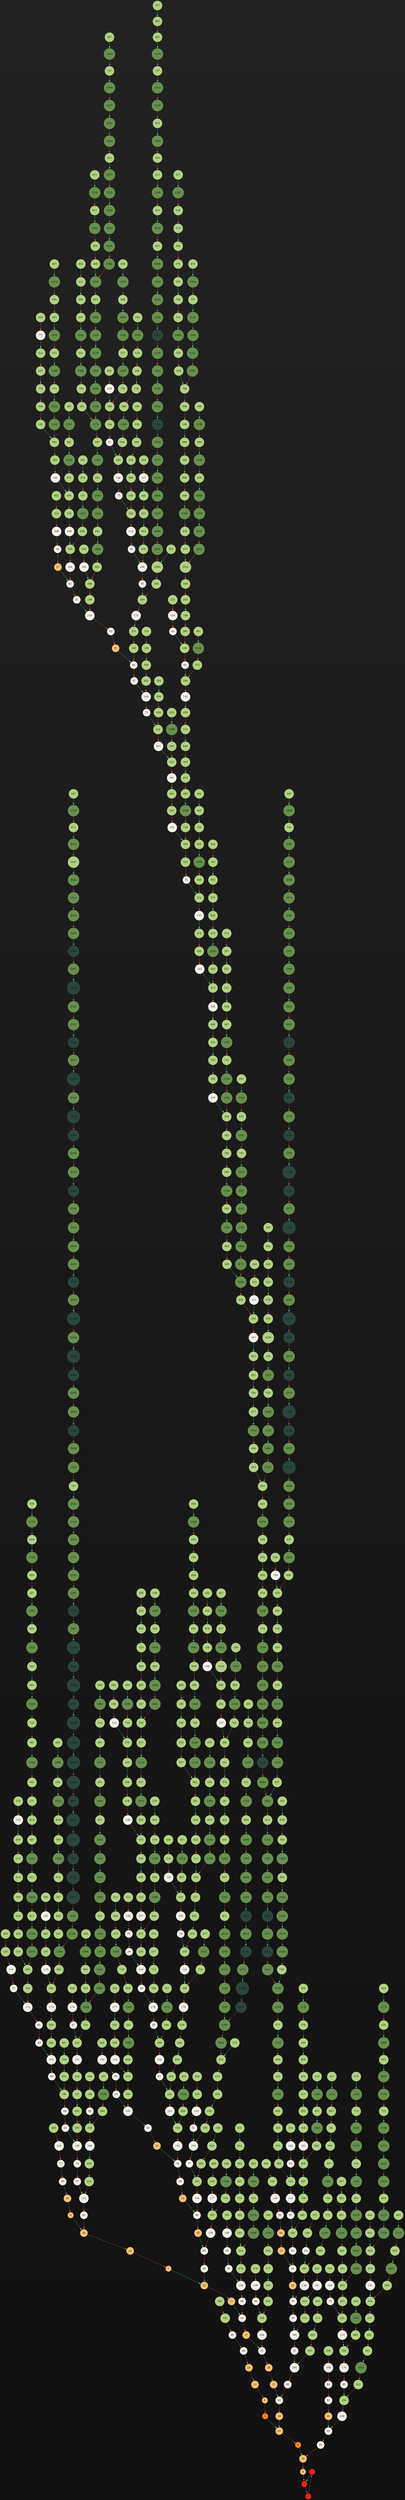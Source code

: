 digraph "collatz-tree-500" {
	node [shape=circle]
	node [style=filled]
	node [fillcolor="#694b37"]
	node [fontcolor="#111111"]
	bgcolor="#111111 : #222222"
	gradientangle=90
	1 [fillcolor="#ff2211" shape=circle style=filled]
	1 -> 4 [color="#66dd88"]
	4 [fillcolor="#ff2211" shape=circle style=filled]
	4 -> 2 [color="#dd6644"]
	2 [fillcolor="#ff2211" shape=circle style=filled]
	2 -> 1 [color="#dd6644"]
	3 [fillcolor="#ff8811" shape=circle style=filled]
	3 -> 10 [color="#66dd88"]
	10 [fillcolor="#f4c271" shape=circle style=filled]
	10 -> 5 [color="#dd6644"]
	5 [fillcolor="#ff8811" shape=circle style=filled]
	5 -> 16 [color="#66dd88"]
	16 [fillcolor="#f4c271" shape=circle style=filled]
	16 -> 8 [color="#dd6644"]
	8 [fillcolor="#f4c271" shape=circle style=filled]
	8 -> 4 [color="#dd6644"]
	6 [fillcolor="#f4c271" shape=circle style=filled]
	6 -> 3 [color="#dd6644"]
	7 [fillcolor="#f4c271" shape=circle style=filled]
	7 -> 22 [color="#66dd88"]
	22 [fillcolor="#f4c271" shape=circle style=filled]
	22 -> 11 [color="#dd6644"]
	11 [fillcolor="#f4c271" shape=circle style=filled]
	11 -> 34 [color="#66dd88"]
	34 [fillcolor="#f4f1e9" shape=circle style=filled]
	34 -> 17 [color="#dd6644"]
	17 [fillcolor="#f4c271" shape=circle style=filled]
	17 -> 52 [color="#66dd88"]
	52 [fillcolor="#f4f1e9" shape=circle style=filled]
	52 -> 26 [color="#dd6644"]
	26 [fillcolor="#f4c271" shape=circle style=filled]
	26 -> 13 [color="#dd6644"]
	13 [fillcolor="#f4c271" shape=circle style=filled]
	13 -> 40 [color="#66dd88"]
	40 [fillcolor="#f4f1e9" shape=circle style=filled]
	40 -> 20 [color="#dd6644"]
	20 [fillcolor="#f4c271" shape=circle style=filled]
	20 -> 10 [color="#dd6644"]
	9 [fillcolor="#f4c271" shape=circle style=filled]
	9 -> 28 [color="#66dd88"]
	28 [fillcolor="#f4c271" shape=circle style=filled]
	28 -> 14 [color="#dd6644"]
	14 [fillcolor="#f4c271" shape=circle style=filled]
	14 -> 7 [color="#dd6644"]
	12 [fillcolor="#f4c271" shape=circle style=filled]
	12 -> 6 [color="#dd6644"]
	15 [fillcolor="#f4c271" shape=circle style=filled]
	15 -> 46 [color="#66dd88"]
	46 [fillcolor="#f4f1e9" shape=circle style=filled]
	46 -> 23 [color="#dd6644"]
	23 [fillcolor="#f4c271" shape=circle style=filled]
	23 -> 70 [color="#66dd88"]
	70 [fillcolor="#f4f1e9" shape=circle style=filled]
	70 -> 35 [color="#dd6644"]
	35 [fillcolor="#f4f1e9" shape=circle style=filled]
	35 -> 106 [color="#66dd88"]
	106 [fillcolor="#f4f1e9" shape=circle style=filled]
	106 -> 53 [color="#dd6644"]
	53 [fillcolor="#f4f1e9" shape=circle style=filled]
	53 -> 160 [color="#66dd88"]
	160 [fillcolor="#f4f1e9" shape=circle style=filled]
	160 -> 80 [color="#dd6644"]
	80 [fillcolor="#f4f1e9" shape=circle style=filled]
	80 -> 40 [color="#dd6644"]
	18 [fillcolor="#f4c271" shape=circle style=filled]
	18 -> 9 [color="#dd6644"]
	19 [fillcolor="#f4c271" shape=circle style=filled]
	19 -> 58 [color="#66dd88"]
	58 [fillcolor="#f4f1e9" shape=circle style=filled]
	58 -> 29 [color="#dd6644"]
	29 [fillcolor="#f4c271" shape=circle style=filled]
	29 -> 88 [color="#66dd88"]
	88 [fillcolor="#f4f1e9" shape=circle style=filled]
	88 -> 44 [color="#dd6644"]
	44 [fillcolor="#f4f1e9" shape=circle style=filled]
	44 -> 22 [color="#dd6644"]
	21 [fillcolor="#f4c271" shape=circle style=filled]
	21 -> 64 [color="#66dd88"]
	64 [fillcolor="#f4f1e9" shape=circle style=filled]
	64 -> 32 [color="#dd6644"]
	32 [fillcolor="#f4f1e9" shape=circle style=filled]
	32 -> 16 [color="#dd6644"]
	24 [fillcolor="#f4c271" shape=circle style=filled]
	24 -> 12 [color="#dd6644"]
	25 [fillcolor="#f4c271" shape=circle style=filled]
	25 -> 76 [color="#66dd88"]
	76 [fillcolor="#f4f1e9" shape=circle style=filled]
	76 -> 38 [color="#dd6644"]
	38 [fillcolor="#f4f1e9" shape=circle style=filled]
	38 -> 19 [color="#dd6644"]
	27 [fillcolor="#f4c271" shape=circle style=filled]
	27 -> 82 [color="#66dd88"]
	82 [fillcolor="#f4f1e9" shape=circle style=filled]
	82 -> 41 [color="#dd6644"]
	41 [fillcolor="#f4f1e9" shape=circle style=filled]
	41 -> 124 [color="#66dd88"]
	124 [fillcolor="#f4f1e9" shape=circle style=filled]
	124 -> 62 [color="#dd6644"]
	62 [fillcolor="#f4f1e9" shape=circle style=filled]
	62 -> 31 [color="#dd6644"]
	31 [fillcolor="#f4c271" shape=circle style=filled]
	31 -> 94 [color="#66dd88"]
	94 [fillcolor="#f4f1e9" shape=circle style=filled]
	94 -> 47 [color="#dd6644"]
	47 [fillcolor="#f4f1e9" shape=circle style=filled]
	47 -> 142 [color="#66dd88"]
	142 [fillcolor="#f4f1e9" shape=circle style=filled]
	142 -> 71 [color="#dd6644"]
	71 [fillcolor="#f4f1e9" shape=circle style=filled]
	71 -> 214 [color="#66dd88"]
	214 [fillcolor="#b1d182" shape=circle style=filled]
	214 -> 107 [color="#dd6644"]
	107 [fillcolor="#f4f1e9" shape=circle style=filled]
	107 -> 322 [color="#66dd88"]
	322 [fillcolor="#b1d182" shape=circle style=filled]
	322 -> 161 [color="#dd6644"]
	161 [fillcolor="#f4f1e9" shape=circle style=filled]
	161 -> 484 [color="#66dd88"]
	484 [fillcolor="#b1d182" shape=circle style=filled]
	484 -> 242 [color="#dd6644"]
	242 [fillcolor="#b1d182" shape=circle style=filled]
	242 -> 121 [color="#dd6644"]
	121 [fillcolor="#f4f1e9" shape=circle style=filled]
	121 -> 364 [color="#66dd88"]
	364 [fillcolor="#b1d182" shape=circle style=filled]
	364 -> 182 [color="#dd6644"]
	182 [fillcolor="#b1d182" shape=circle style=filled]
	182 -> 91 [color="#dd6644"]
	91 [fillcolor="#f4f1e9" shape=circle style=filled]
	91 -> 274 [color="#66dd88"]
	274 [fillcolor="#b1d182" shape=circle style=filled]
	274 -> 137 [color="#dd6644"]
	137 [fillcolor="#f4f1e9" shape=circle style=filled]
	137 -> 412 [color="#66dd88"]
	412 [fillcolor="#b1d182" shape=circle style=filled]
	412 -> 206 [color="#dd6644"]
	206 [fillcolor="#b1d182" shape=circle style=filled]
	206 -> 103 [color="#dd6644"]
	103 [fillcolor="#f4f1e9" shape=circle style=filled]
	103 -> 310 [color="#66dd88"]
	310 [fillcolor="#b1d182" shape=circle style=filled]
	310 -> 155 [color="#dd6644"]
	155 [fillcolor="#f4f1e9" shape=circle style=filled]
	155 -> 466 [color="#66dd88"]
	466 [fillcolor="#b1d182" shape=circle style=filled]
	466 -> 233 [color="#dd6644"]
	233 [fillcolor="#b1d182" shape=circle style=filled]
	233 -> 700 [color="#66dd88"]
	700 [fillcolor="#b1d182" shape=circle style=filled]
	700 -> 350 [color="#dd6644"]
	350 [fillcolor="#b1d182" shape=circle style=filled]
	350 -> 175 [color="#dd6644"]
	175 [fillcolor="#f4f1e9" shape=circle style=filled]
	175 -> 526 [color="#66dd88"]
	526 [fillcolor="#b1d182" shape=circle style=filled]
	526 -> 263 [color="#dd6644"]
	263 [fillcolor="#b1d182" shape=circle style=filled]
	263 -> 790 [color="#66dd88"]
	790 [fillcolor="#b1d182" shape=circle style=filled]
	790 -> 395 [color="#dd6644"]
	395 [fillcolor="#b1d182" shape=circle style=filled]
	395 -> 1186 [color="#66dd88"]
	1186 [fillcolor="#688f4e" shape=circle style=filled]
	1186 -> 593 [color="#dd6644"]
	593 [fillcolor="#b1d182" shape=circle style=filled]
	593 -> 1780 [color="#66dd88"]
	1780 [fillcolor="#688f4e" shape=circle style=filled]
	1780 -> 890 [color="#dd6644"]
	890 [fillcolor="#b1d182" shape=circle style=filled]
	890 -> 445 [color="#dd6644"]
	445 [fillcolor="#b1d182" shape=circle style=filled]
	445 -> 1336 [color="#66dd88"]
	1336 [fillcolor="#688f4e" shape=circle style=filled]
	1336 -> 668 [color="#dd6644"]
	668 [fillcolor="#b1d182" shape=circle style=filled]
	668 -> 334 [color="#dd6644"]
	334 [fillcolor="#b1d182" shape=circle style=filled]
	334 -> 167 [color="#dd6644"]
	167 [fillcolor="#f4f1e9" shape=circle style=filled]
	167 -> 502 [color="#66dd88"]
	502 [fillcolor="#b1d182" shape=circle style=filled]
	502 -> 251 [color="#dd6644"]
	251 [fillcolor="#b1d182" shape=circle style=filled]
	251 -> 754 [color="#66dd88"]
	754 [fillcolor="#b1d182" shape=circle style=filled]
	754 -> 377 [color="#dd6644"]
	377 [fillcolor="#b1d182" shape=circle style=filled]
	377 -> 1132 [color="#66dd88"]
	1132 [fillcolor="#688f4e" shape=circle style=filled]
	1132 -> 566 [color="#dd6644"]
	566 [fillcolor="#b1d182" shape=circle style=filled]
	566 -> 283 [color="#dd6644"]
	283 [fillcolor="#b1d182" shape=circle style=filled]
	283 -> 850 [color="#66dd88"]
	850 [fillcolor="#b1d182" shape=circle style=filled]
	850 -> 425 [color="#dd6644"]
	425 [fillcolor="#b1d182" shape=circle style=filled]
	425 -> 1276 [color="#66dd88"]
	1276 [fillcolor="#688f4e" shape=circle style=filled]
	1276 -> 638 [color="#dd6644"]
	638 [fillcolor="#b1d182" shape=circle style=filled]
	638 -> 319 [color="#dd6644"]
	319 [fillcolor="#b1d182" shape=circle style=filled]
	319 -> 958 [color="#66dd88"]
	958 [fillcolor="#b1d182" shape=circle style=filled]
	958 -> 479 [color="#dd6644"]
	479 [fillcolor="#b1d182" shape=circle style=filled]
	479 -> 1438 [color="#66dd88"]
	1438 [fillcolor="#688f4e" shape=circle style=filled]
	1438 -> 719 [color="#dd6644"]
	719 [fillcolor="#b1d182" shape=circle style=filled]
	719 -> 2158 [color="#66dd88"]
	2158 [fillcolor="#688f4e" shape=circle style=filled]
	2158 -> 1079 [color="#dd6644"]
	1079 [fillcolor="#688f4e" shape=circle style=filled]
	1079 -> 3238 [color="#66dd88"]
	3238 [fillcolor="#688f4e" shape=circle style=filled]
	3238 -> 1619 [color="#dd6644"]
	1619 [fillcolor="#688f4e" shape=circle style=filled]
	1619 -> 4858 [color="#66dd88"]
	4858 [fillcolor="#688f4e" shape=circle style=filled]
	4858 -> 2429 [color="#dd6644"]
	2429 [fillcolor="#688f4e" shape=circle style=filled]
	2429 -> 7288 [color="#66dd88"]
	7288 [fillcolor="#2b463c" shape=circle style=filled]
	7288 -> 3644 [color="#dd6644"]
	3644 [fillcolor="#688f4e" shape=circle style=filled]
	3644 -> 1822 [color="#dd6644"]
	1822 [fillcolor="#688f4e" shape=circle style=filled]
	1822 -> 911 [color="#dd6644"]
	911 [fillcolor="#b1d182" shape=circle style=filled]
	911 -> 2734 [color="#66dd88"]
	2734 [fillcolor="#688f4e" shape=circle style=filled]
	2734 -> 1367 [color="#dd6644"]
	1367 [fillcolor="#688f4e" shape=circle style=filled]
	1367 -> 4102 [color="#66dd88"]
	4102 [fillcolor="#688f4e" shape=circle style=filled]
	4102 -> 2051 [color="#dd6644"]
	2051 [fillcolor="#688f4e" shape=circle style=filled]
	2051 -> 6154 [color="#66dd88"]
	6154 [fillcolor="#2b463c" shape=circle style=filled]
	6154 -> 3077 [color="#dd6644"]
	3077 [fillcolor="#688f4e" shape=circle style=filled]
	3077 -> 9232 [color="#66dd88"]
	9232 [fillcolor="#2b463c" shape=circle style=filled]
	9232 -> 4616 [color="#dd6644"]
	4616 [fillcolor="#688f4e" shape=circle style=filled]
	4616 -> 2308 [color="#dd6644"]
	2308 [fillcolor="#688f4e" shape=circle style=filled]
	2308 -> 1154 [color="#dd6644"]
	1154 [fillcolor="#688f4e" shape=circle style=filled]
	1154 -> 577 [color="#dd6644"]
	577 [fillcolor="#b1d182" shape=circle style=filled]
	577 -> 1732 [color="#66dd88"]
	1732 [fillcolor="#688f4e" shape=circle style=filled]
	1732 -> 866 [color="#dd6644"]
	866 [fillcolor="#b1d182" shape=circle style=filled]
	866 -> 433 [color="#dd6644"]
	433 [fillcolor="#b1d182" shape=circle style=filled]
	433 -> 1300 [color="#66dd88"]
	1300 [fillcolor="#688f4e" shape=circle style=filled]
	1300 -> 650 [color="#dd6644"]
	650 [fillcolor="#b1d182" shape=circle style=filled]
	650 -> 325 [color="#dd6644"]
	325 [fillcolor="#b1d182" shape=circle style=filled]
	325 -> 976 [color="#66dd88"]
	976 [fillcolor="#b1d182" shape=circle style=filled]
	976 -> 488 [color="#dd6644"]
	488 [fillcolor="#b1d182" shape=circle style=filled]
	488 -> 244 [color="#dd6644"]
	244 [fillcolor="#b1d182" shape=circle style=filled]
	244 -> 122 [color="#dd6644"]
	122 [fillcolor="#f4f1e9" shape=circle style=filled]
	122 -> 61 [color="#dd6644"]
	61 [fillcolor="#f4f1e9" shape=circle style=filled]
	61 -> 184 [color="#66dd88"]
	184 [fillcolor="#b1d182" shape=circle style=filled]
	184 -> 92 [color="#dd6644"]
	92 [fillcolor="#f4f1e9" shape=circle style=filled]
	92 -> 46 [color="#dd6644"]
	30 [fillcolor="#f4c271" shape=circle style=filled]
	30 -> 15 [color="#dd6644"]
	33 [fillcolor="#f4f1e9" shape=circle style=filled]
	33 -> 100 [color="#66dd88"]
	100 [fillcolor="#f4f1e9" shape=circle style=filled]
	100 -> 50 [color="#dd6644"]
	50 [fillcolor="#f4f1e9" shape=circle style=filled]
	50 -> 25 [color="#dd6644"]
	36 [fillcolor="#f4f1e9" shape=circle style=filled]
	36 -> 18 [color="#dd6644"]
	37 [fillcolor="#f4f1e9" shape=circle style=filled]
	37 -> 112 [color="#66dd88"]
	112 [fillcolor="#f4f1e9" shape=circle style=filled]
	112 -> 56 [color="#dd6644"]
	56 [fillcolor="#f4f1e9" shape=circle style=filled]
	56 -> 28 [color="#dd6644"]
	39 [fillcolor="#f4f1e9" shape=circle style=filled]
	39 -> 118 [color="#66dd88"]
	118 [fillcolor="#f4f1e9" shape=circle style=filled]
	118 -> 59 [color="#dd6644"]
	59 [fillcolor="#f4f1e9" shape=circle style=filled]
	59 -> 178 [color="#66dd88"]
	178 [fillcolor="#f4f1e9" shape=circle style=filled]
	178 -> 89 [color="#dd6644"]
	89 [fillcolor="#f4f1e9" shape=circle style=filled]
	89 -> 268 [color="#66dd88"]
	268 [fillcolor="#b1d182" shape=circle style=filled]
	268 -> 134 [color="#dd6644"]
	134 [fillcolor="#f4f1e9" shape=circle style=filled]
	134 -> 67 [color="#dd6644"]
	67 [fillcolor="#f4f1e9" shape=circle style=filled]
	67 -> 202 [color="#66dd88"]
	202 [fillcolor="#b1d182" shape=circle style=filled]
	202 -> 101 [color="#dd6644"]
	101 [fillcolor="#f4f1e9" shape=circle style=filled]
	101 -> 304 [color="#66dd88"]
	304 [fillcolor="#b1d182" shape=circle style=filled]
	304 -> 152 [color="#dd6644"]
	152 [fillcolor="#f4f1e9" shape=circle style=filled]
	152 -> 76 [color="#dd6644"]
	42 [fillcolor="#f4f1e9" shape=circle style=filled]
	42 -> 21 [color="#dd6644"]
	43 [fillcolor="#f4f1e9" shape=circle style=filled]
	43 -> 130 [color="#66dd88"]
	130 [fillcolor="#f4f1e9" shape=circle style=filled]
	130 -> 65 [color="#dd6644"]
	65 [fillcolor="#f4f1e9" shape=circle style=filled]
	65 -> 196 [color="#66dd88"]
	196 [fillcolor="#b1d182" shape=circle style=filled]
	196 -> 98 [color="#dd6644"]
	98 [fillcolor="#f4f1e9" shape=circle style=filled]
	98 -> 49 [color="#dd6644"]
	49 [fillcolor="#f4f1e9" shape=circle style=filled]
	49 -> 148 [color="#66dd88"]
	148 [fillcolor="#f4f1e9" shape=circle style=filled]
	148 -> 74 [color="#dd6644"]
	74 [fillcolor="#f4f1e9" shape=circle style=filled]
	74 -> 37 [color="#dd6644"]
	45 [fillcolor="#f4f1e9" shape=circle style=filled]
	45 -> 136 [color="#66dd88"]
	136 [fillcolor="#f4f1e9" shape=circle style=filled]
	136 -> 68 [color="#dd6644"]
	68 [fillcolor="#f4f1e9" shape=circle style=filled]
	68 -> 34 [color="#dd6644"]
	48 [fillcolor="#f4f1e9" shape=circle style=filled]
	48 -> 24 [color="#dd6644"]
	51 [fillcolor="#f4f1e9" shape=circle style=filled]
	51 -> 154 [color="#66dd88"]
	154 [fillcolor="#f4f1e9" shape=circle style=filled]
	154 -> 77 [color="#dd6644"]
	77 [fillcolor="#f4f1e9" shape=circle style=filled]
	77 -> 232 [color="#66dd88"]
	232 [fillcolor="#b1d182" shape=circle style=filled]
	232 -> 116 [color="#dd6644"]
	116 [fillcolor="#f4f1e9" shape=circle style=filled]
	116 -> 58 [color="#dd6644"]
	54 [fillcolor="#f4f1e9" shape=circle style=filled]
	54 -> 27 [color="#dd6644"]
	55 [fillcolor="#f4f1e9" shape=circle style=filled]
	55 -> 166 [color="#66dd88"]
	166 [fillcolor="#f4f1e9" shape=circle style=filled]
	166 -> 83 [color="#dd6644"]
	83 [fillcolor="#f4f1e9" shape=circle style=filled]
	83 -> 250 [color="#66dd88"]
	250 [fillcolor="#b1d182" shape=circle style=filled]
	250 -> 125 [color="#dd6644"]
	125 [fillcolor="#f4f1e9" shape=circle style=filled]
	125 -> 376 [color="#66dd88"]
	376 [fillcolor="#b1d182" shape=circle style=filled]
	376 -> 188 [color="#dd6644"]
	188 [fillcolor="#b1d182" shape=circle style=filled]
	188 -> 94 [color="#dd6644"]
	57 [fillcolor="#f4f1e9" shape=circle style=filled]
	57 -> 172 [color="#66dd88"]
	172 [fillcolor="#f4f1e9" shape=circle style=filled]
	172 -> 86 [color="#dd6644"]
	86 [fillcolor="#f4f1e9" shape=circle style=filled]
	86 -> 43 [color="#dd6644"]
	60 [fillcolor="#f4f1e9" shape=circle style=filled]
	60 -> 30 [color="#dd6644"]
	63 [fillcolor="#f4f1e9" shape=circle style=filled]
	63 -> 190 [color="#66dd88"]
	190 [fillcolor="#b1d182" shape=circle style=filled]
	190 -> 95 [color="#dd6644"]
	95 [fillcolor="#f4f1e9" shape=circle style=filled]
	95 -> 286 [color="#66dd88"]
	286 [fillcolor="#b1d182" shape=circle style=filled]
	286 -> 143 [color="#dd6644"]
	143 [fillcolor="#f4f1e9" shape=circle style=filled]
	143 -> 430 [color="#66dd88"]
	430 [fillcolor="#b1d182" shape=circle style=filled]
	430 -> 215 [color="#dd6644"]
	215 [fillcolor="#b1d182" shape=circle style=filled]
	215 -> 646 [color="#66dd88"]
	646 [fillcolor="#b1d182" shape=circle style=filled]
	646 -> 323 [color="#dd6644"]
	323 [fillcolor="#b1d182" shape=circle style=filled]
	323 -> 970 [color="#66dd88"]
	970 [fillcolor="#b1d182" shape=circle style=filled]
	970 -> 485 [color="#dd6644"]
	485 [fillcolor="#b1d182" shape=circle style=filled]
	485 -> 1456 [color="#66dd88"]
	1456 [fillcolor="#688f4e" shape=circle style=filled]
	1456 -> 728 [color="#dd6644"]
	728 [fillcolor="#b1d182" shape=circle style=filled]
	728 -> 364 [color="#dd6644"]
	66 [fillcolor="#f4f1e9" shape=circle style=filled]
	66 -> 33 [color="#dd6644"]
	69 [fillcolor="#f4f1e9" shape=circle style=filled]
	69 -> 208 [color="#66dd88"]
	208 [fillcolor="#b1d182" shape=circle style=filled]
	208 -> 104 [color="#dd6644"]
	104 [fillcolor="#f4f1e9" shape=circle style=filled]
	104 -> 52 [color="#dd6644"]
	72 [fillcolor="#f4f1e9" shape=circle style=filled]
	72 -> 36 [color="#dd6644"]
	73 [fillcolor="#f4f1e9" shape=circle style=filled]
	73 -> 220 [color="#66dd88"]
	220 [fillcolor="#b1d182" shape=circle style=filled]
	220 -> 110 [color="#dd6644"]
	110 [fillcolor="#f4f1e9" shape=circle style=filled]
	110 -> 55 [color="#dd6644"]
	75 [fillcolor="#f4f1e9" shape=circle style=filled]
	75 -> 226 [color="#66dd88"]
	226 [fillcolor="#b1d182" shape=circle style=filled]
	226 -> 113 [color="#dd6644"]
	113 [fillcolor="#f4f1e9" shape=circle style=filled]
	113 -> 340 [color="#66dd88"]
	340 [fillcolor="#b1d182" shape=circle style=filled]
	340 -> 170 [color="#dd6644"]
	170 [fillcolor="#f4f1e9" shape=circle style=filled]
	170 -> 85 [color="#dd6644"]
	85 [fillcolor="#f4f1e9" shape=circle style=filled]
	85 -> 256 [color="#66dd88"]
	256 [fillcolor="#b1d182" shape=circle style=filled]
	256 -> 128 [color="#dd6644"]
	128 [fillcolor="#f4f1e9" shape=circle style=filled]
	128 -> 64 [color="#dd6644"]
	78 [fillcolor="#f4f1e9" shape=circle style=filled]
	78 -> 39 [color="#dd6644"]
	79 [fillcolor="#f4f1e9" shape=circle style=filled]
	79 -> 238 [color="#66dd88"]
	238 [fillcolor="#b1d182" shape=circle style=filled]
	238 -> 119 [color="#dd6644"]
	119 [fillcolor="#f4f1e9" shape=circle style=filled]
	119 -> 358 [color="#66dd88"]
	358 [fillcolor="#b1d182" shape=circle style=filled]
	358 -> 179 [color="#dd6644"]
	179 [fillcolor="#f4f1e9" shape=circle style=filled]
	179 -> 538 [color="#66dd88"]
	538 [fillcolor="#b1d182" shape=circle style=filled]
	538 -> 269 [color="#dd6644"]
	269 [fillcolor="#b1d182" shape=circle style=filled]
	269 -> 808 [color="#66dd88"]
	808 [fillcolor="#b1d182" shape=circle style=filled]
	808 -> 404 [color="#dd6644"]
	404 [fillcolor="#b1d182" shape=circle style=filled]
	404 -> 202 [color="#dd6644"]
	81 [fillcolor="#f4f1e9" shape=circle style=filled]
	81 -> 244 [color="#66dd88"]
	84 [fillcolor="#f4f1e9" shape=circle style=filled]
	84 -> 42 [color="#dd6644"]
	87 [fillcolor="#f4f1e9" shape=circle style=filled]
	87 -> 262 [color="#66dd88"]
	262 [fillcolor="#b1d182" shape=circle style=filled]
	262 -> 131 [color="#dd6644"]
	131 [fillcolor="#f4f1e9" shape=circle style=filled]
	131 -> 394 [color="#66dd88"]
	394 [fillcolor="#b1d182" shape=circle style=filled]
	394 -> 197 [color="#dd6644"]
	197 [fillcolor="#b1d182" shape=circle style=filled]
	197 -> 592 [color="#66dd88"]
	592 [fillcolor="#b1d182" shape=circle style=filled]
	592 -> 296 [color="#dd6644"]
	296 [fillcolor="#b1d182" shape=circle style=filled]
	296 -> 148 [color="#dd6644"]
	90 [fillcolor="#f4f1e9" shape=circle style=filled]
	90 -> 45 [color="#dd6644"]
	93 [fillcolor="#f4f1e9" shape=circle style=filled]
	93 -> 280 [color="#66dd88"]
	280 [fillcolor="#b1d182" shape=circle style=filled]
	280 -> 140 [color="#dd6644"]
	140 [fillcolor="#f4f1e9" shape=circle style=filled]
	140 -> 70 [color="#dd6644"]
	96 [fillcolor="#f4f1e9" shape=circle style=filled]
	96 -> 48 [color="#dd6644"]
	97 [fillcolor="#f4f1e9" shape=circle style=filled]
	97 -> 292 [color="#66dd88"]
	292 [fillcolor="#b1d182" shape=circle style=filled]
	292 -> 146 [color="#dd6644"]
	146 [fillcolor="#f4f1e9" shape=circle style=filled]
	146 -> 73 [color="#dd6644"]
	99 [fillcolor="#f4f1e9" shape=circle style=filled]
	99 -> 298 [color="#66dd88"]
	298 [fillcolor="#b1d182" shape=circle style=filled]
	298 -> 149 [color="#dd6644"]
	149 [fillcolor="#f4f1e9" shape=circle style=filled]
	149 -> 448 [color="#66dd88"]
	448 [fillcolor="#b1d182" shape=circle style=filled]
	448 -> 224 [color="#dd6644"]
	224 [fillcolor="#b1d182" shape=circle style=filled]
	224 -> 112 [color="#dd6644"]
	102 [fillcolor="#f4f1e9" shape=circle style=filled]
	102 -> 51 [color="#dd6644"]
	105 [fillcolor="#f4f1e9" shape=circle style=filled]
	105 -> 316 [color="#66dd88"]
	316 [fillcolor="#b1d182" shape=circle style=filled]
	316 -> 158 [color="#dd6644"]
	158 [fillcolor="#f4f1e9" shape=circle style=filled]
	158 -> 79 [color="#dd6644"]
	108 [fillcolor="#f4f1e9" shape=circle style=filled]
	108 -> 54 [color="#dd6644"]
	109 [fillcolor="#f4f1e9" shape=circle style=filled]
	109 -> 328 [color="#66dd88"]
	328 [fillcolor="#b1d182" shape=circle style=filled]
	328 -> 164 [color="#dd6644"]
	164 [fillcolor="#f4f1e9" shape=circle style=filled]
	164 -> 82 [color="#dd6644"]
	111 [fillcolor="#f4f1e9" shape=circle style=filled]
	111 -> 334 [color="#66dd88"]
	114 [fillcolor="#f4f1e9" shape=circle style=filled]
	114 -> 57 [color="#dd6644"]
	115 [fillcolor="#f4f1e9" shape=circle style=filled]
	115 -> 346 [color="#66dd88"]
	346 [fillcolor="#b1d182" shape=circle style=filled]
	346 -> 173 [color="#dd6644"]
	173 [fillcolor="#f4f1e9" shape=circle style=filled]
	173 -> 520 [color="#66dd88"]
	520 [fillcolor="#b1d182" shape=circle style=filled]
	520 -> 260 [color="#dd6644"]
	260 [fillcolor="#b1d182" shape=circle style=filled]
	260 -> 130 [color="#dd6644"]
	117 [fillcolor="#f4f1e9" shape=circle style=filled]
	117 -> 352 [color="#66dd88"]
	352 [fillcolor="#b1d182" shape=circle style=filled]
	352 -> 176 [color="#dd6644"]
	176 [fillcolor="#f4f1e9" shape=circle style=filled]
	176 -> 88 [color="#dd6644"]
	120 [fillcolor="#f4f1e9" shape=circle style=filled]
	120 -> 60 [color="#dd6644"]
	123 [fillcolor="#f4f1e9" shape=circle style=filled]
	123 -> 370 [color="#66dd88"]
	370 [fillcolor="#b1d182" shape=circle style=filled]
	370 -> 185 [color="#dd6644"]
	185 [fillcolor="#b1d182" shape=circle style=filled]
	185 -> 556 [color="#66dd88"]
	556 [fillcolor="#b1d182" shape=circle style=filled]
	556 -> 278 [color="#dd6644"]
	278 [fillcolor="#b1d182" shape=circle style=filled]
	278 -> 139 [color="#dd6644"]
	139 [fillcolor="#f4f1e9" shape=circle style=filled]
	139 -> 418 [color="#66dd88"]
	418 [fillcolor="#b1d182" shape=circle style=filled]
	418 -> 209 [color="#dd6644"]
	209 [fillcolor="#b1d182" shape=circle style=filled]
	209 -> 628 [color="#66dd88"]
	628 [fillcolor="#b1d182" shape=circle style=filled]
	628 -> 314 [color="#dd6644"]
	314 [fillcolor="#b1d182" shape=circle style=filled]
	314 -> 157 [color="#dd6644"]
	157 [fillcolor="#f4f1e9" shape=circle style=filled]
	157 -> 472 [color="#66dd88"]
	472 [fillcolor="#b1d182" shape=circle style=filled]
	472 -> 236 [color="#dd6644"]
	236 [fillcolor="#b1d182" shape=circle style=filled]
	236 -> 118 [color="#dd6644"]
	126 [fillcolor="#f4f1e9" shape=circle style=filled]
	126 -> 63 [color="#dd6644"]
	127 [fillcolor="#f4f1e9" shape=circle style=filled]
	127 -> 382 [color="#66dd88"]
	382 [fillcolor="#b1d182" shape=circle style=filled]
	382 -> 191 [color="#dd6644"]
	191 [fillcolor="#b1d182" shape=circle style=filled]
	191 -> 574 [color="#66dd88"]
	574 [fillcolor="#b1d182" shape=circle style=filled]
	574 -> 287 [color="#dd6644"]
	287 [fillcolor="#b1d182" shape=circle style=filled]
	287 -> 862 [color="#66dd88"]
	862 [fillcolor="#b1d182" shape=circle style=filled]
	862 -> 431 [color="#dd6644"]
	431 [fillcolor="#b1d182" shape=circle style=filled]
	431 -> 1294 [color="#66dd88"]
	1294 [fillcolor="#688f4e" shape=circle style=filled]
	1294 -> 647 [color="#dd6644"]
	647 [fillcolor="#b1d182" shape=circle style=filled]
	647 -> 1942 [color="#66dd88"]
	1942 [fillcolor="#688f4e" shape=circle style=filled]
	1942 -> 971 [color="#dd6644"]
	971 [fillcolor="#b1d182" shape=circle style=filled]
	971 -> 2914 [color="#66dd88"]
	2914 [fillcolor="#688f4e" shape=circle style=filled]
	2914 -> 1457 [color="#dd6644"]
	1457 [fillcolor="#688f4e" shape=circle style=filled]
	1457 -> 4372 [color="#66dd88"]
	4372 [fillcolor="#688f4e" shape=circle style=filled]
	4372 -> 2186 [color="#dd6644"]
	2186 [fillcolor="#688f4e" shape=circle style=filled]
	2186 -> 1093 [color="#dd6644"]
	1093 [fillcolor="#688f4e" shape=circle style=filled]
	1093 -> 3280 [color="#66dd88"]
	3280 [fillcolor="#688f4e" shape=circle style=filled]
	3280 -> 1640 [color="#dd6644"]
	1640 [fillcolor="#688f4e" shape=circle style=filled]
	1640 -> 820 [color="#dd6644"]
	820 [fillcolor="#b1d182" shape=circle style=filled]
	820 -> 410 [color="#dd6644"]
	410 [fillcolor="#b1d182" shape=circle style=filled]
	410 -> 205 [color="#dd6644"]
	205 [fillcolor="#b1d182" shape=circle style=filled]
	205 -> 616 [color="#66dd88"]
	616 [fillcolor="#b1d182" shape=circle style=filled]
	616 -> 308 [color="#dd6644"]
	308 [fillcolor="#b1d182" shape=circle style=filled]
	308 -> 154 [color="#dd6644"]
	129 [fillcolor="#f4f1e9" shape=circle style=filled]
	129 -> 388 [color="#66dd88"]
	388 [fillcolor="#b1d182" shape=circle style=filled]
	388 -> 194 [color="#dd6644"]
	194 [fillcolor="#b1d182" shape=circle style=filled]
	194 -> 97 [color="#dd6644"]
	132 [fillcolor="#f4f1e9" shape=circle style=filled]
	132 -> 66 [color="#dd6644"]
	133 [fillcolor="#f4f1e9" shape=circle style=filled]
	133 -> 400 [color="#66dd88"]
	400 [fillcolor="#b1d182" shape=circle style=filled]
	400 -> 200 [color="#dd6644"]
	200 [fillcolor="#b1d182" shape=circle style=filled]
	200 -> 100 [color="#dd6644"]
	135 [fillcolor="#f4f1e9" shape=circle style=filled]
	135 -> 406 [color="#66dd88"]
	406 [fillcolor="#b1d182" shape=circle style=filled]
	406 -> 203 [color="#dd6644"]
	203 [fillcolor="#b1d182" shape=circle style=filled]
	203 -> 610 [color="#66dd88"]
	610 [fillcolor="#b1d182" shape=circle style=filled]
	610 -> 305 [color="#dd6644"]
	305 [fillcolor="#b1d182" shape=circle style=filled]
	305 -> 916 [color="#66dd88"]
	916 [fillcolor="#b1d182" shape=circle style=filled]
	916 -> 458 [color="#dd6644"]
	458 [fillcolor="#b1d182" shape=circle style=filled]
	458 -> 229 [color="#dd6644"]
	229 [fillcolor="#b1d182" shape=circle style=filled]
	229 -> 688 [color="#66dd88"]
	688 [fillcolor="#b1d182" shape=circle style=filled]
	688 -> 344 [color="#dd6644"]
	344 [fillcolor="#b1d182" shape=circle style=filled]
	344 -> 172 [color="#dd6644"]
	138 [fillcolor="#f4f1e9" shape=circle style=filled]
	138 -> 69 [color="#dd6644"]
	141 [fillcolor="#f4f1e9" shape=circle style=filled]
	141 -> 424 [color="#66dd88"]
	424 [fillcolor="#b1d182" shape=circle style=filled]
	424 -> 212 [color="#dd6644"]
	212 [fillcolor="#b1d182" shape=circle style=filled]
	212 -> 106 [color="#dd6644"]
	144 [fillcolor="#f4f1e9" shape=circle style=filled]
	144 -> 72 [color="#dd6644"]
	145 [fillcolor="#f4f1e9" shape=circle style=filled]
	145 -> 436 [color="#66dd88"]
	436 [fillcolor="#b1d182" shape=circle style=filled]
	436 -> 218 [color="#dd6644"]
	218 [fillcolor="#b1d182" shape=circle style=filled]
	218 -> 109 [color="#dd6644"]
	147 [fillcolor="#f4f1e9" shape=circle style=filled]
	147 -> 442 [color="#66dd88"]
	442 [fillcolor="#b1d182" shape=circle style=filled]
	442 -> 221 [color="#dd6644"]
	221 [fillcolor="#b1d182" shape=circle style=filled]
	221 -> 664 [color="#66dd88"]
	664 [fillcolor="#b1d182" shape=circle style=filled]
	664 -> 332 [color="#dd6644"]
	332 [fillcolor="#b1d182" shape=circle style=filled]
	332 -> 166 [color="#dd6644"]
	150 [fillcolor="#f4f1e9" shape=circle style=filled]
	150 -> 75 [color="#dd6644"]
	151 [fillcolor="#f4f1e9" shape=circle style=filled]
	151 -> 454 [color="#66dd88"]
	454 [fillcolor="#b1d182" shape=circle style=filled]
	454 -> 227 [color="#dd6644"]
	227 [fillcolor="#b1d182" shape=circle style=filled]
	227 -> 682 [color="#66dd88"]
	682 [fillcolor="#b1d182" shape=circle style=filled]
	682 -> 341 [color="#dd6644"]
	341 [fillcolor="#b1d182" shape=circle style=filled]
	341 -> 1024 [color="#66dd88"]
	1024 [fillcolor="#688f4e" shape=circle style=filled]
	1024 -> 512 [color="#dd6644"]
	512 [fillcolor="#b1d182" shape=circle style=filled]
	512 -> 256 [color="#dd6644"]
	153 [fillcolor="#f4f1e9" shape=circle style=filled]
	153 -> 460 [color="#66dd88"]
	460 [fillcolor="#b1d182" shape=circle style=filled]
	460 -> 230 [color="#dd6644"]
	230 [fillcolor="#b1d182" shape=circle style=filled]
	230 -> 115 [color="#dd6644"]
	156 [fillcolor="#f4f1e9" shape=circle style=filled]
	156 -> 78 [color="#dd6644"]
	159 [fillcolor="#f4f1e9" shape=circle style=filled]
	159 -> 478 [color="#66dd88"]
	478 [fillcolor="#b1d182" shape=circle style=filled]
	478 -> 239 [color="#dd6644"]
	239 [fillcolor="#b1d182" shape=circle style=filled]
	239 -> 718 [color="#66dd88"]
	718 [fillcolor="#b1d182" shape=circle style=filled]
	718 -> 359 [color="#dd6644"]
	359 [fillcolor="#b1d182" shape=circle style=filled]
	359 -> 1078 [color="#66dd88"]
	1078 [fillcolor="#688f4e" shape=circle style=filled]
	1078 -> 539 [color="#dd6644"]
	539 [fillcolor="#b1d182" shape=circle style=filled]
	539 -> 1618 [color="#66dd88"]
	1618 [fillcolor="#688f4e" shape=circle style=filled]
	1618 -> 809 [color="#dd6644"]
	809 [fillcolor="#b1d182" shape=circle style=filled]
	809 -> 2428 [color="#66dd88"]
	2428 [fillcolor="#688f4e" shape=circle style=filled]
	2428 -> 1214 [color="#dd6644"]
	1214 [fillcolor="#688f4e" shape=circle style=filled]
	1214 -> 607 [color="#dd6644"]
	607 [fillcolor="#b1d182" shape=circle style=filled]
	607 -> 1822 [color="#66dd88"]
	162 [fillcolor="#f4f1e9" shape=circle style=filled]
	162 -> 81 [color="#dd6644"]
	163 [fillcolor="#f4f1e9" shape=circle style=filled]
	163 -> 490 [color="#66dd88"]
	490 [fillcolor="#b1d182" shape=circle style=filled]
	490 -> 245 [color="#dd6644"]
	245 [fillcolor="#b1d182" shape=circle style=filled]
	245 -> 736 [color="#66dd88"]
	736 [fillcolor="#b1d182" shape=circle style=filled]
	736 -> 368 [color="#dd6644"]
	368 [fillcolor="#b1d182" shape=circle style=filled]
	368 -> 184 [color="#dd6644"]
	165 [fillcolor="#f4f1e9" shape=circle style=filled]
	165 -> 496 [color="#66dd88"]
	496 [fillcolor="#b1d182" shape=circle style=filled]
	496 -> 248 [color="#dd6644"]
	248 [fillcolor="#b1d182" shape=circle style=filled]
	248 -> 124 [color="#dd6644"]
	168 [fillcolor="#f4f1e9" shape=circle style=filled]
	168 -> 84 [color="#dd6644"]
	169 [fillcolor="#f4f1e9" shape=circle style=filled]
	169 -> 508 [color="#66dd88"]
	508 [fillcolor="#b1d182" shape=circle style=filled]
	508 -> 254 [color="#dd6644"]
	254 [fillcolor="#b1d182" shape=circle style=filled]
	254 -> 127 [color="#dd6644"]
	171 [fillcolor="#f4f1e9" shape=circle style=filled]
	171 -> 514 [color="#66dd88"]
	514 [fillcolor="#b1d182" shape=circle style=filled]
	514 -> 257 [color="#dd6644"]
	257 [fillcolor="#b1d182" shape=circle style=filled]
	257 -> 772 [color="#66dd88"]
	772 [fillcolor="#b1d182" shape=circle style=filled]
	772 -> 386 [color="#dd6644"]
	386 [fillcolor="#b1d182" shape=circle style=filled]
	386 -> 193 [color="#dd6644"]
	193 [fillcolor="#b1d182" shape=circle style=filled]
	193 -> 580 [color="#66dd88"]
	580 [fillcolor="#b1d182" shape=circle style=filled]
	580 -> 290 [color="#dd6644"]
	290 [fillcolor="#b1d182" shape=circle style=filled]
	290 -> 145 [color="#dd6644"]
	174 [fillcolor="#f4f1e9" shape=circle style=filled]
	174 -> 87 [color="#dd6644"]
	177 [fillcolor="#f4f1e9" shape=circle style=filled]
	177 -> 532 [color="#66dd88"]
	532 [fillcolor="#b1d182" shape=circle style=filled]
	532 -> 266 [color="#dd6644"]
	266 [fillcolor="#b1d182" shape=circle style=filled]
	266 -> 133 [color="#dd6644"]
	180 [fillcolor="#f4f1e9" shape=circle style=filled]
	180 -> 90 [color="#dd6644"]
	181 [fillcolor="#b1d182" shape=circle style=filled]
	181 -> 544 [color="#66dd88"]
	544 [fillcolor="#b1d182" shape=circle style=filled]
	544 -> 272 [color="#dd6644"]
	272 [fillcolor="#b1d182" shape=circle style=filled]
	272 -> 136 [color="#dd6644"]
	183 [fillcolor="#b1d182" shape=circle style=filled]
	183 -> 550 [color="#66dd88"]
	550 [fillcolor="#b1d182" shape=circle style=filled]
	550 -> 275 [color="#dd6644"]
	275 [fillcolor="#b1d182" shape=circle style=filled]
	275 -> 826 [color="#66dd88"]
	826 [fillcolor="#b1d182" shape=circle style=filled]
	826 -> 413 [color="#dd6644"]
	413 [fillcolor="#b1d182" shape=circle style=filled]
	413 -> 1240 [color="#66dd88"]
	1240 [fillcolor="#688f4e" shape=circle style=filled]
	1240 -> 620 [color="#dd6644"]
	620 [fillcolor="#b1d182" shape=circle style=filled]
	620 -> 310 [color="#dd6644"]
	186 [fillcolor="#b1d182" shape=circle style=filled]
	186 -> 93 [color="#dd6644"]
	187 [fillcolor="#b1d182" shape=circle style=filled]
	187 -> 562 [color="#66dd88"]
	562 [fillcolor="#b1d182" shape=circle style=filled]
	562 -> 281 [color="#dd6644"]
	281 [fillcolor="#b1d182" shape=circle style=filled]
	281 -> 844 [color="#66dd88"]
	844 [fillcolor="#b1d182" shape=circle style=filled]
	844 -> 422 [color="#dd6644"]
	422 [fillcolor="#b1d182" shape=circle style=filled]
	422 -> 211 [color="#dd6644"]
	211 [fillcolor="#b1d182" shape=circle style=filled]
	211 -> 634 [color="#66dd88"]
	634 [fillcolor="#b1d182" shape=circle style=filled]
	634 -> 317 [color="#dd6644"]
	317 [fillcolor="#b1d182" shape=circle style=filled]
	317 -> 952 [color="#66dd88"]
	952 [fillcolor="#b1d182" shape=circle style=filled]
	952 -> 476 [color="#dd6644"]
	476 [fillcolor="#b1d182" shape=circle style=filled]
	476 -> 238 [color="#dd6644"]
	189 [fillcolor="#b1d182" shape=circle style=filled]
	189 -> 568 [color="#66dd88"]
	568 [fillcolor="#b1d182" shape=circle style=filled]
	568 -> 284 [color="#dd6644"]
	284 [fillcolor="#b1d182" shape=circle style=filled]
	284 -> 142 [color="#dd6644"]
	192 [fillcolor="#b1d182" shape=circle style=filled]
	192 -> 96 [color="#dd6644"]
	195 [fillcolor="#b1d182" shape=circle style=filled]
	195 -> 586 [color="#66dd88"]
	586 [fillcolor="#b1d182" shape=circle style=filled]
	586 -> 293 [color="#dd6644"]
	293 [fillcolor="#b1d182" shape=circle style=filled]
	293 -> 880 [color="#66dd88"]
	880 [fillcolor="#b1d182" shape=circle style=filled]
	880 -> 440 [color="#dd6644"]
	440 [fillcolor="#b1d182" shape=circle style=filled]
	440 -> 220 [color="#dd6644"]
	198 [fillcolor="#b1d182" shape=circle style=filled]
	198 -> 99 [color="#dd6644"]
	199 [fillcolor="#b1d182" shape=circle style=filled]
	199 -> 598 [color="#66dd88"]
	598 [fillcolor="#b1d182" shape=circle style=filled]
	598 -> 299 [color="#dd6644"]
	299 [fillcolor="#b1d182" shape=circle style=filled]
	299 -> 898 [color="#66dd88"]
	898 [fillcolor="#b1d182" shape=circle style=filled]
	898 -> 449 [color="#dd6644"]
	449 [fillcolor="#b1d182" shape=circle style=filled]
	449 -> 1348 [color="#66dd88"]
	1348 [fillcolor="#688f4e" shape=circle style=filled]
	1348 -> 674 [color="#dd6644"]
	674 [fillcolor="#b1d182" shape=circle style=filled]
	674 -> 337 [color="#dd6644"]
	337 [fillcolor="#b1d182" shape=circle style=filled]
	337 -> 1012 [color="#66dd88"]
	1012 [fillcolor="#b1d182" shape=circle style=filled]
	1012 -> 506 [color="#dd6644"]
	506 [fillcolor="#b1d182" shape=circle style=filled]
	506 -> 253 [color="#dd6644"]
	253 [fillcolor="#b1d182" shape=circle style=filled]
	253 -> 760 [color="#66dd88"]
	760 [fillcolor="#b1d182" shape=circle style=filled]
	760 -> 380 [color="#dd6644"]
	380 [fillcolor="#b1d182" shape=circle style=filled]
	380 -> 190 [color="#dd6644"]
	201 [fillcolor="#b1d182" shape=circle style=filled]
	201 -> 604 [color="#66dd88"]
	604 [fillcolor="#b1d182" shape=circle style=filled]
	604 -> 302 [color="#dd6644"]
	302 [fillcolor="#b1d182" shape=circle style=filled]
	302 -> 151 [color="#dd6644"]
	204 [fillcolor="#b1d182" shape=circle style=filled]
	204 -> 102 [color="#dd6644"]
	207 [fillcolor="#b1d182" shape=circle style=filled]
	207 -> 622 [color="#66dd88"]
	622 [fillcolor="#b1d182" shape=circle style=filled]
	622 -> 311 [color="#dd6644"]
	311 [fillcolor="#b1d182" shape=circle style=filled]
	311 -> 934 [color="#66dd88"]
	934 [fillcolor="#b1d182" shape=circle style=filled]
	934 -> 467 [color="#dd6644"]
	467 [fillcolor="#b1d182" shape=circle style=filled]
	467 -> 1402 [color="#66dd88"]
	1402 [fillcolor="#688f4e" shape=circle style=filled]
	1402 -> 701 [color="#dd6644"]
	701 [fillcolor="#b1d182" shape=circle style=filled]
	701 -> 2104 [color="#66dd88"]
	2104 [fillcolor="#688f4e" shape=circle style=filled]
	2104 -> 1052 [color="#dd6644"]
	1052 [fillcolor="#688f4e" shape=circle style=filled]
	1052 -> 526 [color="#dd6644"]
	210 [fillcolor="#b1d182" shape=circle style=filled]
	210 -> 105 [color="#dd6644"]
	213 [fillcolor="#b1d182" shape=circle style=filled]
	213 -> 640 [color="#66dd88"]
	640 [fillcolor="#b1d182" shape=circle style=filled]
	640 -> 320 [color="#dd6644"]
	320 [fillcolor="#b1d182" shape=circle style=filled]
	320 -> 160 [color="#dd6644"]
	216 [fillcolor="#b1d182" shape=circle style=filled]
	216 -> 108 [color="#dd6644"]
	217 [fillcolor="#b1d182" shape=circle style=filled]
	217 -> 652 [color="#66dd88"]
	652 [fillcolor="#b1d182" shape=circle style=filled]
	652 -> 326 [color="#dd6644"]
	326 [fillcolor="#b1d182" shape=circle style=filled]
	326 -> 163 [color="#dd6644"]
	219 [fillcolor="#b1d182" shape=circle style=filled]
	219 -> 658 [color="#66dd88"]
	658 [fillcolor="#b1d182" shape=circle style=filled]
	658 -> 329 [color="#dd6644"]
	329 [fillcolor="#b1d182" shape=circle style=filled]
	329 -> 988 [color="#66dd88"]
	988 [fillcolor="#b1d182" shape=circle style=filled]
	988 -> 494 [color="#dd6644"]
	494 [fillcolor="#b1d182" shape=circle style=filled]
	494 -> 247 [color="#dd6644"]
	247 [fillcolor="#b1d182" shape=circle style=filled]
	247 -> 742 [color="#66dd88"]
	742 [fillcolor="#b1d182" shape=circle style=filled]
	742 -> 371 [color="#dd6644"]
	371 [fillcolor="#b1d182" shape=circle style=filled]
	371 -> 1114 [color="#66dd88"]
	1114 [fillcolor="#688f4e" shape=circle style=filled]
	1114 -> 557 [color="#dd6644"]
	557 [fillcolor="#b1d182" shape=circle style=filled]
	557 -> 1672 [color="#66dd88"]
	1672 [fillcolor="#688f4e" shape=circle style=filled]
	1672 -> 836 [color="#dd6644"]
	836 [fillcolor="#b1d182" shape=circle style=filled]
	836 -> 418 [color="#dd6644"]
	222 [fillcolor="#b1d182" shape=circle style=filled]
	222 -> 111 [color="#dd6644"]
	223 [fillcolor="#b1d182" shape=circle style=filled]
	223 -> 670 [color="#66dd88"]
	670 [fillcolor="#b1d182" shape=circle style=filled]
	670 -> 335 [color="#dd6644"]
	335 [fillcolor="#b1d182" shape=circle style=filled]
	335 -> 1006 [color="#66dd88"]
	1006 [fillcolor="#b1d182" shape=circle style=filled]
	1006 -> 503 [color="#dd6644"]
	503 [fillcolor="#b1d182" shape=circle style=filled]
	503 -> 1510 [color="#66dd88"]
	1510 [fillcolor="#688f4e" shape=circle style=filled]
	1510 -> 755 [color="#dd6644"]
	755 [fillcolor="#b1d182" shape=circle style=filled]
	755 -> 2266 [color="#66dd88"]
	2266 [fillcolor="#688f4e" shape=circle style=filled]
	2266 -> 1133 [color="#dd6644"]
	1133 [fillcolor="#688f4e" shape=circle style=filled]
	1133 -> 3400 [color="#66dd88"]
	3400 [fillcolor="#688f4e" shape=circle style=filled]
	3400 -> 1700 [color="#dd6644"]
	1700 [fillcolor="#688f4e" shape=circle style=filled]
	1700 -> 850 [color="#dd6644"]
	225 [fillcolor="#b1d182" shape=circle style=filled]
	225 -> 676 [color="#66dd88"]
	676 [fillcolor="#b1d182" shape=circle style=filled]
	676 -> 338 [color="#dd6644"]
	338 [fillcolor="#b1d182" shape=circle style=filled]
	338 -> 169 [color="#dd6644"]
	228 [fillcolor="#b1d182" shape=circle style=filled]
	228 -> 114 [color="#dd6644"]
	231 [fillcolor="#b1d182" shape=circle style=filled]
	231 -> 694 [color="#66dd88"]
	694 [fillcolor="#b1d182" shape=circle style=filled]
	694 -> 347 [color="#dd6644"]
	347 [fillcolor="#b1d182" shape=circle style=filled]
	347 -> 1042 [color="#66dd88"]
	1042 [fillcolor="#688f4e" shape=circle style=filled]
	1042 -> 521 [color="#dd6644"]
	521 [fillcolor="#b1d182" shape=circle style=filled]
	521 -> 1564 [color="#66dd88"]
	1564 [fillcolor="#688f4e" shape=circle style=filled]
	1564 -> 782 [color="#dd6644"]
	782 [fillcolor="#b1d182" shape=circle style=filled]
	782 -> 391 [color="#dd6644"]
	391 [fillcolor="#b1d182" shape=circle style=filled]
	391 -> 1174 [color="#66dd88"]
	1174 [fillcolor="#688f4e" shape=circle style=filled]
	1174 -> 587 [color="#dd6644"]
	587 [fillcolor="#b1d182" shape=circle style=filled]
	587 -> 1762 [color="#66dd88"]
	1762 [fillcolor="#688f4e" shape=circle style=filled]
	1762 -> 881 [color="#dd6644"]
	881 [fillcolor="#b1d182" shape=circle style=filled]
	881 -> 2644 [color="#66dd88"]
	2644 [fillcolor="#688f4e" shape=circle style=filled]
	2644 -> 1322 [color="#dd6644"]
	1322 [fillcolor="#688f4e" shape=circle style=filled]
	1322 -> 661 [color="#dd6644"]
	661 [fillcolor="#b1d182" shape=circle style=filled]
	661 -> 1984 [color="#66dd88"]
	1984 [fillcolor="#688f4e" shape=circle style=filled]
	1984 -> 992 [color="#dd6644"]
	992 [fillcolor="#b1d182" shape=circle style=filled]
	992 -> 496 [color="#dd6644"]
	234 [fillcolor="#b1d182" shape=circle style=filled]
	234 -> 117 [color="#dd6644"]
	235 [fillcolor="#b1d182" shape=circle style=filled]
	235 -> 706 [color="#66dd88"]
	706 [fillcolor="#b1d182" shape=circle style=filled]
	706 -> 353 [color="#dd6644"]
	353 [fillcolor="#b1d182" shape=circle style=filled]
	353 -> 1060 [color="#66dd88"]
	1060 [fillcolor="#688f4e" shape=circle style=filled]
	1060 -> 530 [color="#dd6644"]
	530 [fillcolor="#b1d182" shape=circle style=filled]
	530 -> 265 [color="#dd6644"]
	265 [fillcolor="#b1d182" shape=circle style=filled]
	265 -> 796 [color="#66dd88"]
	796 [fillcolor="#b1d182" shape=circle style=filled]
	796 -> 398 [color="#dd6644"]
	398 [fillcolor="#b1d182" shape=circle style=filled]
	398 -> 199 [color="#dd6644"]
	237 [fillcolor="#b1d182" shape=circle style=filled]
	237 -> 712 [color="#66dd88"]
	712 [fillcolor="#b1d182" shape=circle style=filled]
	712 -> 356 [color="#dd6644"]
	356 [fillcolor="#b1d182" shape=circle style=filled]
	356 -> 178 [color="#dd6644"]
	240 [fillcolor="#b1d182" shape=circle style=filled]
	240 -> 120 [color="#dd6644"]
	241 [fillcolor="#b1d182" shape=circle style=filled]
	241 -> 724 [color="#66dd88"]
	724 [fillcolor="#b1d182" shape=circle style=filled]
	724 -> 362 [color="#dd6644"]
	362 [fillcolor="#b1d182" shape=circle style=filled]
	362 -> 181 [color="#dd6644"]
	243 [fillcolor="#b1d182" shape=circle style=filled]
	243 -> 730 [color="#66dd88"]
	730 [fillcolor="#b1d182" shape=circle style=filled]
	730 -> 365 [color="#dd6644"]
	365 [fillcolor="#b1d182" shape=circle style=filled]
	365 -> 1096 [color="#66dd88"]
	1096 [fillcolor="#688f4e" shape=circle style=filled]
	1096 -> 548 [color="#dd6644"]
	548 [fillcolor="#b1d182" shape=circle style=filled]
	548 -> 274 [color="#dd6644"]
	246 [fillcolor="#b1d182" shape=circle style=filled]
	246 -> 123 [color="#dd6644"]
	249 [fillcolor="#b1d182" shape=circle style=filled]
	249 -> 748 [color="#66dd88"]
	748 [fillcolor="#b1d182" shape=circle style=filled]
	748 -> 374 [color="#dd6644"]
	374 [fillcolor="#b1d182" shape=circle style=filled]
	374 -> 187 [color="#dd6644"]
	252 [fillcolor="#b1d182" shape=circle style=filled]
	252 -> 126 [color="#dd6644"]
	255 [fillcolor="#b1d182" shape=circle style=filled]
	255 -> 766 [color="#66dd88"]
	766 [fillcolor="#b1d182" shape=circle style=filled]
	766 -> 383 [color="#dd6644"]
	383 [fillcolor="#b1d182" shape=circle style=filled]
	383 -> 1150 [color="#66dd88"]
	1150 [fillcolor="#688f4e" shape=circle style=filled]
	1150 -> 575 [color="#dd6644"]
	575 [fillcolor="#b1d182" shape=circle style=filled]
	575 -> 1726 [color="#66dd88"]
	1726 [fillcolor="#688f4e" shape=circle style=filled]
	1726 -> 863 [color="#dd6644"]
	863 [fillcolor="#b1d182" shape=circle style=filled]
	863 -> 2590 [color="#66dd88"]
	2590 [fillcolor="#688f4e" shape=circle style=filled]
	2590 -> 1295 [color="#dd6644"]
	1295 [fillcolor="#688f4e" shape=circle style=filled]
	1295 -> 3886 [color="#66dd88"]
	3886 [fillcolor="#688f4e" shape=circle style=filled]
	3886 -> 1943 [color="#dd6644"]
	1943 [fillcolor="#688f4e" shape=circle style=filled]
	1943 -> 5830 [color="#66dd88"]
	5830 [fillcolor="#2b463c" shape=circle style=filled]
	5830 -> 2915 [color="#dd6644"]
	2915 [fillcolor="#688f4e" shape=circle style=filled]
	2915 -> 8746 [color="#66dd88"]
	8746 [fillcolor="#2b463c" shape=circle style=filled]
	8746 -> 4373 [color="#dd6644"]
	4373 [fillcolor="#688f4e" shape=circle style=filled]
	4373 -> 13120 [color="#66dd88"]
	13120 [fillcolor="#2b463c" shape=circle style=filled]
	13120 -> 6560 [color="#dd6644"]
	6560 [fillcolor="#2b463c" shape=circle style=filled]
	6560 -> 3280 [color="#dd6644"]
	258 [fillcolor="#b1d182" shape=circle style=filled]
	258 -> 129 [color="#dd6644"]
	259 [fillcolor="#b1d182" shape=circle style=filled]
	259 -> 778 [color="#66dd88"]
	778 [fillcolor="#b1d182" shape=circle style=filled]
	778 -> 389 [color="#dd6644"]
	389 [fillcolor="#b1d182" shape=circle style=filled]
	389 -> 1168 [color="#66dd88"]
	1168 [fillcolor="#688f4e" shape=circle style=filled]
	1168 -> 584 [color="#dd6644"]
	584 [fillcolor="#b1d182" shape=circle style=filled]
	584 -> 292 [color="#dd6644"]
	261 [fillcolor="#b1d182" shape=circle style=filled]
	261 -> 784 [color="#66dd88"]
	784 [fillcolor="#b1d182" shape=circle style=filled]
	784 -> 392 [color="#dd6644"]
	392 [fillcolor="#b1d182" shape=circle style=filled]
	392 -> 196 [color="#dd6644"]
	264 [fillcolor="#b1d182" shape=circle style=filled]
	264 -> 132 [color="#dd6644"]
	267 [fillcolor="#b1d182" shape=circle style=filled]
	267 -> 802 [color="#66dd88"]
	802 [fillcolor="#b1d182" shape=circle style=filled]
	802 -> 401 [color="#dd6644"]
	401 [fillcolor="#b1d182" shape=circle style=filled]
	401 -> 1204 [color="#66dd88"]
	1204 [fillcolor="#688f4e" shape=circle style=filled]
	1204 -> 602 [color="#dd6644"]
	602 [fillcolor="#b1d182" shape=circle style=filled]
	602 -> 301 [color="#dd6644"]
	301 [fillcolor="#b1d182" shape=circle style=filled]
	301 -> 904 [color="#66dd88"]
	904 [fillcolor="#b1d182" shape=circle style=filled]
	904 -> 452 [color="#dd6644"]
	452 [fillcolor="#b1d182" shape=circle style=filled]
	452 -> 226 [color="#dd6644"]
	270 [fillcolor="#b1d182" shape=circle style=filled]
	270 -> 135 [color="#dd6644"]
	271 [fillcolor="#b1d182" shape=circle style=filled]
	271 -> 814 [color="#66dd88"]
	814 [fillcolor="#b1d182" shape=circle style=filled]
	814 -> 407 [color="#dd6644"]
	407 [fillcolor="#b1d182" shape=circle style=filled]
	407 -> 1222 [color="#66dd88"]
	1222 [fillcolor="#688f4e" shape=circle style=filled]
	1222 -> 611 [color="#dd6644"]
	611 [fillcolor="#b1d182" shape=circle style=filled]
	611 -> 1834 [color="#66dd88"]
	1834 [fillcolor="#688f4e" shape=circle style=filled]
	1834 -> 917 [color="#dd6644"]
	917 [fillcolor="#b1d182" shape=circle style=filled]
	917 -> 2752 [color="#66dd88"]
	2752 [fillcolor="#688f4e" shape=circle style=filled]
	2752 -> 1376 [color="#dd6644"]
	1376 [fillcolor="#688f4e" shape=circle style=filled]
	1376 -> 688 [color="#dd6644"]
	273 [fillcolor="#b1d182" shape=circle style=filled]
	273 -> 820 [color="#66dd88"]
	276 [fillcolor="#b1d182" shape=circle style=filled]
	276 -> 138 [color="#dd6644"]
	277 [fillcolor="#b1d182" shape=circle style=filled]
	277 -> 832 [color="#66dd88"]
	832 [fillcolor="#b1d182" shape=circle style=filled]
	832 -> 416 [color="#dd6644"]
	416 [fillcolor="#b1d182" shape=circle style=filled]
	416 -> 208 [color="#dd6644"]
	279 [fillcolor="#b1d182" shape=circle style=filled]
	279 -> 838 [color="#66dd88"]
	838 [fillcolor="#b1d182" shape=circle style=filled]
	838 -> 419 [color="#dd6644"]
	419 [fillcolor="#b1d182" shape=circle style=filled]
	419 -> 1258 [color="#66dd88"]
	1258 [fillcolor="#688f4e" shape=circle style=filled]
	1258 -> 629 [color="#dd6644"]
	629 [fillcolor="#b1d182" shape=circle style=filled]
	629 -> 1888 [color="#66dd88"]
	1888 [fillcolor="#688f4e" shape=circle style=filled]
	1888 -> 944 [color="#dd6644"]
	944 [fillcolor="#b1d182" shape=circle style=filled]
	944 -> 472 [color="#dd6644"]
	282 [fillcolor="#b1d182" shape=circle style=filled]
	282 -> 141 [color="#dd6644"]
	285 [fillcolor="#b1d182" shape=circle style=filled]
	285 -> 856 [color="#66dd88"]
	856 [fillcolor="#b1d182" shape=circle style=filled]
	856 -> 428 [color="#dd6644"]
	428 [fillcolor="#b1d182" shape=circle style=filled]
	428 -> 214 [color="#dd6644"]
	288 [fillcolor="#b1d182" shape=circle style=filled]
	288 -> 144 [color="#dd6644"]
	289 [fillcolor="#b1d182" shape=circle style=filled]
	289 -> 868 [color="#66dd88"]
	868 [fillcolor="#b1d182" shape=circle style=filled]
	868 -> 434 [color="#dd6644"]
	434 [fillcolor="#b1d182" shape=circle style=filled]
	434 -> 217 [color="#dd6644"]
	291 [fillcolor="#b1d182" shape=circle style=filled]
	291 -> 874 [color="#66dd88"]
	874 [fillcolor="#b1d182" shape=circle style=filled]
	874 -> 437 [color="#dd6644"]
	437 [fillcolor="#b1d182" shape=circle style=filled]
	437 -> 1312 [color="#66dd88"]
	1312 [fillcolor="#688f4e" shape=circle style=filled]
	1312 -> 656 [color="#dd6644"]
	656 [fillcolor="#b1d182" shape=circle style=filled]
	656 -> 328 [color="#dd6644"]
	294 [fillcolor="#b1d182" shape=circle style=filled]
	294 -> 147 [color="#dd6644"]
	295 [fillcolor="#b1d182" shape=circle style=filled]
	295 -> 886 [color="#66dd88"]
	886 [fillcolor="#b1d182" shape=circle style=filled]
	886 -> 443 [color="#dd6644"]
	443 [fillcolor="#b1d182" shape=circle style=filled]
	443 -> 1330 [color="#66dd88"]
	1330 [fillcolor="#688f4e" shape=circle style=filled]
	1330 -> 665 [color="#dd6644"]
	665 [fillcolor="#b1d182" shape=circle style=filled]
	665 -> 1996 [color="#66dd88"]
	1996 [fillcolor="#688f4e" shape=circle style=filled]
	1996 -> 998 [color="#dd6644"]
	998 [fillcolor="#b1d182" shape=circle style=filled]
	998 -> 499 [color="#dd6644"]
	499 [fillcolor="#b1d182" shape=circle style=filled]
	499 -> 1498 [color="#66dd88"]
	1498 [fillcolor="#688f4e" shape=circle style=filled]
	1498 -> 749 [color="#dd6644"]
	749 [fillcolor="#b1d182" shape=circle style=filled]
	749 -> 2248 [color="#66dd88"]
	2248 [fillcolor="#688f4e" shape=circle style=filled]
	2248 -> 1124 [color="#dd6644"]
	1124 [fillcolor="#688f4e" shape=circle style=filled]
	1124 -> 562 [color="#dd6644"]
	297 [fillcolor="#b1d182" shape=circle style=filled]
	297 -> 892 [color="#66dd88"]
	892 [fillcolor="#b1d182" shape=circle style=filled]
	892 -> 446 [color="#dd6644"]
	446 [fillcolor="#b1d182" shape=circle style=filled]
	446 -> 223 [color="#dd6644"]
	300 [fillcolor="#b1d182" shape=circle style=filled]
	300 -> 150 [color="#dd6644"]
	303 [fillcolor="#b1d182" shape=circle style=filled]
	303 -> 910 [color="#66dd88"]
	910 [fillcolor="#b1d182" shape=circle style=filled]
	910 -> 455 [color="#dd6644"]
	455 [fillcolor="#b1d182" shape=circle style=filled]
	455 -> 1366 [color="#66dd88"]
	1366 [fillcolor="#688f4e" shape=circle style=filled]
	1366 -> 683 [color="#dd6644"]
	683 [fillcolor="#b1d182" shape=circle style=filled]
	683 -> 2050 [color="#66dd88"]
	2050 [fillcolor="#688f4e" shape=circle style=filled]
	2050 -> 1025 [color="#dd6644"]
	1025 [fillcolor="#688f4e" shape=circle style=filled]
	1025 -> 3076 [color="#66dd88"]
	3076 [fillcolor="#688f4e" shape=circle style=filled]
	3076 -> 1538 [color="#dd6644"]
	1538 [fillcolor="#688f4e" shape=circle style=filled]
	1538 -> 769 [color="#dd6644"]
	769 [fillcolor="#b1d182" shape=circle style=filled]
	769 -> 2308 [color="#66dd88"]
	306 [fillcolor="#b1d182" shape=circle style=filled]
	306 -> 153 [color="#dd6644"]
	307 [fillcolor="#b1d182" shape=circle style=filled]
	307 -> 922 [color="#66dd88"]
	922 [fillcolor="#b1d182" shape=circle style=filled]
	922 -> 461 [color="#dd6644"]
	461 [fillcolor="#b1d182" shape=circle style=filled]
	461 -> 1384 [color="#66dd88"]
	1384 [fillcolor="#688f4e" shape=circle style=filled]
	1384 -> 692 [color="#dd6644"]
	692 [fillcolor="#b1d182" shape=circle style=filled]
	692 -> 346 [color="#dd6644"]
	309 [fillcolor="#b1d182" shape=circle style=filled]
	309 -> 928 [color="#66dd88"]
	928 [fillcolor="#b1d182" shape=circle style=filled]
	928 -> 464 [color="#dd6644"]
	464 [fillcolor="#b1d182" shape=circle style=filled]
	464 -> 232 [color="#dd6644"]
	312 [fillcolor="#b1d182" shape=circle style=filled]
	312 -> 156 [color="#dd6644"]
	313 [fillcolor="#b1d182" shape=circle style=filled]
	313 -> 940 [color="#66dd88"]
	940 [fillcolor="#b1d182" shape=circle style=filled]
	940 -> 470 [color="#dd6644"]
	470 [fillcolor="#b1d182" shape=circle style=filled]
	470 -> 235 [color="#dd6644"]
	315 [fillcolor="#b1d182" shape=circle style=filled]
	315 -> 946 [color="#66dd88"]
	946 [fillcolor="#b1d182" shape=circle style=filled]
	946 -> 473 [color="#dd6644"]
	473 [fillcolor="#b1d182" shape=circle style=filled]
	473 -> 1420 [color="#66dd88"]
	1420 [fillcolor="#688f4e" shape=circle style=filled]
	1420 -> 710 [color="#dd6644"]
	710 [fillcolor="#b1d182" shape=circle style=filled]
	710 -> 355 [color="#dd6644"]
	355 [fillcolor="#b1d182" shape=circle style=filled]
	355 -> 1066 [color="#66dd88"]
	1066 [fillcolor="#688f4e" shape=circle style=filled]
	1066 -> 533 [color="#dd6644"]
	533 [fillcolor="#b1d182" shape=circle style=filled]
	533 -> 1600 [color="#66dd88"]
	1600 [fillcolor="#688f4e" shape=circle style=filled]
	1600 -> 800 [color="#dd6644"]
	800 [fillcolor="#b1d182" shape=circle style=filled]
	800 -> 400 [color="#dd6644"]
	318 [fillcolor="#b1d182" shape=circle style=filled]
	318 -> 159 [color="#dd6644"]
	321 [fillcolor="#b1d182" shape=circle style=filled]
	321 -> 964 [color="#66dd88"]
	964 [fillcolor="#b1d182" shape=circle style=filled]
	964 -> 482 [color="#dd6644"]
	482 [fillcolor="#b1d182" shape=circle style=filled]
	482 -> 241 [color="#dd6644"]
	324 [fillcolor="#b1d182" shape=circle style=filled]
	324 -> 162 [color="#dd6644"]
	327 [fillcolor="#b1d182" shape=circle style=filled]
	327 -> 982 [color="#66dd88"]
	982 [fillcolor="#b1d182" shape=circle style=filled]
	982 -> 491 [color="#dd6644"]
	491 [fillcolor="#b1d182" shape=circle style=filled]
	491 -> 1474 [color="#66dd88"]
	1474 [fillcolor="#688f4e" shape=circle style=filled]
	1474 -> 737 [color="#dd6644"]
	737 [fillcolor="#b1d182" shape=circle style=filled]
	737 -> 2212 [color="#66dd88"]
	2212 [fillcolor="#688f4e" shape=circle style=filled]
	2212 -> 1106 [color="#dd6644"]
	1106 [fillcolor="#688f4e" shape=circle style=filled]
	1106 -> 553 [color="#dd6644"]
	553 [fillcolor="#b1d182" shape=circle style=filled]
	553 -> 1660 [color="#66dd88"]
	1660 [fillcolor="#688f4e" shape=circle style=filled]
	1660 -> 830 [color="#dd6644"]
	830 [fillcolor="#b1d182" shape=circle style=filled]
	830 -> 415 [color="#dd6644"]
	415 [fillcolor="#b1d182" shape=circle style=filled]
	415 -> 1246 [color="#66dd88"]
	1246 [fillcolor="#688f4e" shape=circle style=filled]
	1246 -> 623 [color="#dd6644"]
	623 [fillcolor="#b1d182" shape=circle style=filled]
	623 -> 1870 [color="#66dd88"]
	1870 [fillcolor="#688f4e" shape=circle style=filled]
	1870 -> 935 [color="#dd6644"]
	935 [fillcolor="#b1d182" shape=circle style=filled]
	935 -> 2806 [color="#66dd88"]
	2806 [fillcolor="#688f4e" shape=circle style=filled]
	2806 -> 1403 [color="#dd6644"]
	1403 [fillcolor="#688f4e" shape=circle style=filled]
	1403 -> 4210 [color="#66dd88"]
	4210 [fillcolor="#688f4e" shape=circle style=filled]
	4210 -> 2105 [color="#dd6644"]
	2105 [fillcolor="#688f4e" shape=circle style=filled]
	2105 -> 6316 [color="#66dd88"]
	6316 [fillcolor="#2b463c" shape=circle style=filled]
	6316 -> 3158 [color="#dd6644"]
	3158 [fillcolor="#688f4e" shape=circle style=filled]
	3158 -> 1579 [color="#dd6644"]
	1579 [fillcolor="#688f4e" shape=circle style=filled]
	1579 -> 4738 [color="#66dd88"]
	4738 [fillcolor="#688f4e" shape=circle style=filled]
	4738 -> 2369 [color="#dd6644"]
	2369 [fillcolor="#688f4e" shape=circle style=filled]
	2369 -> 7108 [color="#66dd88"]
	7108 [fillcolor="#2b463c" shape=circle style=filled]
	7108 -> 3554 [color="#dd6644"]
	3554 [fillcolor="#688f4e" shape=circle style=filled]
	3554 -> 1777 [color="#dd6644"]
	1777 [fillcolor="#688f4e" shape=circle style=filled]
	1777 -> 5332 [color="#66dd88"]
	5332 [fillcolor="#688f4e" shape=circle style=filled]
	5332 -> 2666 [color="#dd6644"]
	2666 [fillcolor="#688f4e" shape=circle style=filled]
	2666 -> 1333 [color="#dd6644"]
	1333 [fillcolor="#688f4e" shape=circle style=filled]
	1333 -> 4000 [color="#66dd88"]
	4000 [fillcolor="#688f4e" shape=circle style=filled]
	4000 -> 2000 [color="#dd6644"]
	2000 [fillcolor="#688f4e" shape=circle style=filled]
	2000 -> 1000 [color="#dd6644"]
	1000 [fillcolor="#b1d182" shape=circle style=filled]
	1000 -> 500 [color="#dd6644"]
	500 [fillcolor="#b1d182" shape=circle style=filled]
	500 -> 250 [color="#dd6644"]
	330 [fillcolor="#b1d182" shape=circle style=filled]
	330 -> 165 [color="#dd6644"]
	331 [fillcolor="#b1d182" shape=circle style=filled]
	331 -> 994 [color="#66dd88"]
	994 [fillcolor="#b1d182" shape=circle style=filled]
	994 -> 497 [color="#dd6644"]
	497 [fillcolor="#b1d182" shape=circle style=filled]
	497 -> 1492 [color="#66dd88"]
	1492 [fillcolor="#688f4e" shape=circle style=filled]
	1492 -> 746 [color="#dd6644"]
	746 [fillcolor="#b1d182" shape=circle style=filled]
	746 -> 373 [color="#dd6644"]
	373 [fillcolor="#b1d182" shape=circle style=filled]
	373 -> 1120 [color="#66dd88"]
	1120 [fillcolor="#688f4e" shape=circle style=filled]
	1120 -> 560 [color="#dd6644"]
	560 [fillcolor="#b1d182" shape=circle style=filled]
	560 -> 280 [color="#dd6644"]
	333 [fillcolor="#b1d182" shape=circle style=filled]
	333 -> 1000 [color="#66dd88"]
	336 [fillcolor="#b1d182" shape=circle style=filled]
	336 -> 168 [color="#dd6644"]
	339 [fillcolor="#b1d182" shape=circle style=filled]
	339 -> 1018 [color="#66dd88"]
	1018 [fillcolor="#688f4e" shape=circle style=filled]
	1018 -> 509 [color="#dd6644"]
	509 [fillcolor="#b1d182" shape=circle style=filled]
	509 -> 1528 [color="#66dd88"]
	1528 [fillcolor="#688f4e" shape=circle style=filled]
	1528 -> 764 [color="#dd6644"]
	764 [fillcolor="#b1d182" shape=circle style=filled]
	764 -> 382 [color="#dd6644"]
	342 [fillcolor="#b1d182" shape=circle style=filled]
	342 -> 171 [color="#dd6644"]
	343 [fillcolor="#b1d182" shape=circle style=filled]
	343 -> 1030 [color="#66dd88"]
	1030 [fillcolor="#688f4e" shape=circle style=filled]
	1030 -> 515 [color="#dd6644"]
	515 [fillcolor="#b1d182" shape=circle style=filled]
	515 -> 1546 [color="#66dd88"]
	1546 [fillcolor="#688f4e" shape=circle style=filled]
	1546 -> 773 [color="#dd6644"]
	773 [fillcolor="#b1d182" shape=circle style=filled]
	773 -> 2320 [color="#66dd88"]
	2320 [fillcolor="#688f4e" shape=circle style=filled]
	2320 -> 1160 [color="#dd6644"]
	1160 [fillcolor="#688f4e" shape=circle style=filled]
	1160 -> 580 [color="#dd6644"]
	345 [fillcolor="#b1d182" shape=circle style=filled]
	345 -> 1036 [color="#66dd88"]
	1036 [fillcolor="#688f4e" shape=circle style=filled]
	1036 -> 518 [color="#dd6644"]
	518 [fillcolor="#b1d182" shape=circle style=filled]
	518 -> 259 [color="#dd6644"]
	348 [fillcolor="#b1d182" shape=circle style=filled]
	348 -> 174 [color="#dd6644"]
	349 [fillcolor="#b1d182" shape=circle style=filled]
	349 -> 1048 [color="#66dd88"]
	1048 [fillcolor="#688f4e" shape=circle style=filled]
	1048 -> 524 [color="#dd6644"]
	524 [fillcolor="#b1d182" shape=circle style=filled]
	524 -> 262 [color="#dd6644"]
	351 [fillcolor="#b1d182" shape=circle style=filled]
	351 -> 1054 [color="#66dd88"]
	1054 [fillcolor="#688f4e" shape=circle style=filled]
	1054 -> 527 [color="#dd6644"]
	527 [fillcolor="#b1d182" shape=circle style=filled]
	527 -> 1582 [color="#66dd88"]
	1582 [fillcolor="#688f4e" shape=circle style=filled]
	1582 -> 791 [color="#dd6644"]
	791 [fillcolor="#b1d182" shape=circle style=filled]
	791 -> 2374 [color="#66dd88"]
	2374 [fillcolor="#688f4e" shape=circle style=filled]
	2374 -> 1187 [color="#dd6644"]
	1187 [fillcolor="#688f4e" shape=circle style=filled]
	1187 -> 3562 [color="#66dd88"]
	3562 [fillcolor="#688f4e" shape=circle style=filled]
	3562 -> 1781 [color="#dd6644"]
	1781 [fillcolor="#688f4e" shape=circle style=filled]
	1781 -> 5344 [color="#66dd88"]
	5344 [fillcolor="#688f4e" shape=circle style=filled]
	5344 -> 2672 [color="#dd6644"]
	2672 [fillcolor="#688f4e" shape=circle style=filled]
	2672 -> 1336 [color="#dd6644"]
	354 [fillcolor="#b1d182" shape=circle style=filled]
	354 -> 177 [color="#dd6644"]
	357 [fillcolor="#b1d182" shape=circle style=filled]
	357 -> 1072 [color="#66dd88"]
	1072 [fillcolor="#688f4e" shape=circle style=filled]
	1072 -> 536 [color="#dd6644"]
	536 [fillcolor="#b1d182" shape=circle style=filled]
	536 -> 268 [color="#dd6644"]
	360 [fillcolor="#b1d182" shape=circle style=filled]
	360 -> 180 [color="#dd6644"]
	361 [fillcolor="#b1d182" shape=circle style=filled]
	361 -> 1084 [color="#66dd88"]
	1084 [fillcolor="#688f4e" shape=circle style=filled]
	1084 -> 542 [color="#dd6644"]
	542 [fillcolor="#b1d182" shape=circle style=filled]
	542 -> 271 [color="#dd6644"]
	363 [fillcolor="#b1d182" shape=circle style=filled]
	363 -> 1090 [color="#66dd88"]
	1090 [fillcolor="#688f4e" shape=circle style=filled]
	1090 -> 545 [color="#dd6644"]
	545 [fillcolor="#b1d182" shape=circle style=filled]
	545 -> 1636 [color="#66dd88"]
	1636 [fillcolor="#688f4e" shape=circle style=filled]
	1636 -> 818 [color="#dd6644"]
	818 [fillcolor="#b1d182" shape=circle style=filled]
	818 -> 409 [color="#dd6644"]
	409 [fillcolor="#b1d182" shape=circle style=filled]
	409 -> 1228 [color="#66dd88"]
	1228 [fillcolor="#688f4e" shape=circle style=filled]
	1228 -> 614 [color="#dd6644"]
	614 [fillcolor="#b1d182" shape=circle style=filled]
	614 -> 307 [color="#dd6644"]
	366 [fillcolor="#b1d182" shape=circle style=filled]
	366 -> 183 [color="#dd6644"]
	367 [fillcolor="#b1d182" shape=circle style=filled]
	367 -> 1102 [color="#66dd88"]
	1102 [fillcolor="#688f4e" shape=circle style=filled]
	1102 -> 551 [color="#dd6644"]
	551 [fillcolor="#b1d182" shape=circle style=filled]
	551 -> 1654 [color="#66dd88"]
	1654 [fillcolor="#688f4e" shape=circle style=filled]
	1654 -> 827 [color="#dd6644"]
	827 [fillcolor="#b1d182" shape=circle style=filled]
	827 -> 2482 [color="#66dd88"]
	2482 [fillcolor="#688f4e" shape=circle style=filled]
	2482 -> 1241 [color="#dd6644"]
	1241 [fillcolor="#688f4e" shape=circle style=filled]
	1241 -> 3724 [color="#66dd88"]
	3724 [fillcolor="#688f4e" shape=circle style=filled]
	3724 -> 1862 [color="#dd6644"]
	1862 [fillcolor="#688f4e" shape=circle style=filled]
	1862 -> 931 [color="#dd6644"]
	931 [fillcolor="#b1d182" shape=circle style=filled]
	931 -> 2794 [color="#66dd88"]
	2794 [fillcolor="#688f4e" shape=circle style=filled]
	2794 -> 1397 [color="#dd6644"]
	1397 [fillcolor="#688f4e" shape=circle style=filled]
	1397 -> 4192 [color="#66dd88"]
	4192 [fillcolor="#688f4e" shape=circle style=filled]
	4192 -> 2096 [color="#dd6644"]
	2096 [fillcolor="#688f4e" shape=circle style=filled]
	2096 -> 1048 [color="#dd6644"]
	369 [fillcolor="#b1d182" shape=circle style=filled]
	369 -> 1108 [color="#66dd88"]
	1108 [fillcolor="#688f4e" shape=circle style=filled]
	1108 -> 554 [color="#dd6644"]
	554 [fillcolor="#b1d182" shape=circle style=filled]
	554 -> 277 [color="#dd6644"]
	372 [fillcolor="#b1d182" shape=circle style=filled]
	372 -> 186 [color="#dd6644"]
	375 [fillcolor="#b1d182" shape=circle style=filled]
	375 -> 1126 [color="#66dd88"]
	1126 [fillcolor="#688f4e" shape=circle style=filled]
	1126 -> 563 [color="#dd6644"]
	563 [fillcolor="#b1d182" shape=circle style=filled]
	563 -> 1690 [color="#66dd88"]
	1690 [fillcolor="#688f4e" shape=circle style=filled]
	1690 -> 845 [color="#dd6644"]
	845 [fillcolor="#b1d182" shape=circle style=filled]
	845 -> 2536 [color="#66dd88"]
	2536 [fillcolor="#688f4e" shape=circle style=filled]
	2536 -> 1268 [color="#dd6644"]
	1268 [fillcolor="#688f4e" shape=circle style=filled]
	1268 -> 634 [color="#dd6644"]
	378 [fillcolor="#b1d182" shape=circle style=filled]
	378 -> 189 [color="#dd6644"]
	379 [fillcolor="#b1d182" shape=circle style=filled]
	379 -> 1138 [color="#66dd88"]
	1138 [fillcolor="#688f4e" shape=circle style=filled]
	1138 -> 569 [color="#dd6644"]
	569 [fillcolor="#b1d182" shape=circle style=filled]
	569 -> 1708 [color="#66dd88"]
	1708 [fillcolor="#688f4e" shape=circle style=filled]
	1708 -> 854 [color="#dd6644"]
	854 [fillcolor="#b1d182" shape=circle style=filled]
	854 -> 427 [color="#dd6644"]
	427 [fillcolor="#b1d182" shape=circle style=filled]
	427 -> 1282 [color="#66dd88"]
	1282 [fillcolor="#688f4e" shape=circle style=filled]
	1282 -> 641 [color="#dd6644"]
	641 [fillcolor="#b1d182" shape=circle style=filled]
	641 -> 1924 [color="#66dd88"]
	1924 [fillcolor="#688f4e" shape=circle style=filled]
	1924 -> 962 [color="#dd6644"]
	962 [fillcolor="#b1d182" shape=circle style=filled]
	962 -> 481 [color="#dd6644"]
	481 [fillcolor="#b1d182" shape=circle style=filled]
	481 -> 1444 [color="#66dd88"]
	1444 [fillcolor="#688f4e" shape=circle style=filled]
	1444 -> 722 [color="#dd6644"]
	722 [fillcolor="#b1d182" shape=circle style=filled]
	722 -> 361 [color="#dd6644"]
	381 [fillcolor="#b1d182" shape=circle style=filled]
	381 -> 1144 [color="#66dd88"]
	1144 [fillcolor="#688f4e" shape=circle style=filled]
	1144 -> 572 [color="#dd6644"]
	572 [fillcolor="#b1d182" shape=circle style=filled]
	572 -> 286 [color="#dd6644"]
	384 [fillcolor="#b1d182" shape=circle style=filled]
	384 -> 192 [color="#dd6644"]
	385 [fillcolor="#b1d182" shape=circle style=filled]
	385 -> 1156 [color="#66dd88"]
	1156 [fillcolor="#688f4e" shape=circle style=filled]
	1156 -> 578 [color="#dd6644"]
	578 [fillcolor="#b1d182" shape=circle style=filled]
	578 -> 289 [color="#dd6644"]
	387 [fillcolor="#b1d182" shape=circle style=filled]
	387 -> 1162 [color="#66dd88"]
	1162 [fillcolor="#688f4e" shape=circle style=filled]
	1162 -> 581 [color="#dd6644"]
	581 [fillcolor="#b1d182" shape=circle style=filled]
	581 -> 1744 [color="#66dd88"]
	1744 [fillcolor="#688f4e" shape=circle style=filled]
	1744 -> 872 [color="#dd6644"]
	872 [fillcolor="#b1d182" shape=circle style=filled]
	872 -> 436 [color="#dd6644"]
	390 [fillcolor="#b1d182" shape=circle style=filled]
	390 -> 195 [color="#dd6644"]
	393 [fillcolor="#b1d182" shape=circle style=filled]
	393 -> 1180 [color="#66dd88"]
	1180 [fillcolor="#688f4e" shape=circle style=filled]
	1180 -> 590 [color="#dd6644"]
	590 [fillcolor="#b1d182" shape=circle style=filled]
	590 -> 295 [color="#dd6644"]
	396 [fillcolor="#b1d182" shape=circle style=filled]
	396 -> 198 [color="#dd6644"]
	397 [fillcolor="#b1d182" shape=circle style=filled]
	397 -> 1192 [color="#66dd88"]
	1192 [fillcolor="#688f4e" shape=circle style=filled]
	1192 -> 596 [color="#dd6644"]
	596 [fillcolor="#b1d182" shape=circle style=filled]
	596 -> 298 [color="#dd6644"]
	399 [fillcolor="#b1d182" shape=circle style=filled]
	399 -> 1198 [color="#66dd88"]
	1198 [fillcolor="#688f4e" shape=circle style=filled]
	1198 -> 599 [color="#dd6644"]
	599 [fillcolor="#b1d182" shape=circle style=filled]
	599 -> 1798 [color="#66dd88"]
	1798 [fillcolor="#688f4e" shape=circle style=filled]
	1798 -> 899 [color="#dd6644"]
	899 [fillcolor="#b1d182" shape=circle style=filled]
	899 -> 2698 [color="#66dd88"]
	2698 [fillcolor="#688f4e" shape=circle style=filled]
	2698 -> 1349 [color="#dd6644"]
	1349 [fillcolor="#688f4e" shape=circle style=filled]
	1349 -> 4048 [color="#66dd88"]
	4048 [fillcolor="#688f4e" shape=circle style=filled]
	4048 -> 2024 [color="#dd6644"]
	2024 [fillcolor="#688f4e" shape=circle style=filled]
	2024 -> 1012 [color="#dd6644"]
	402 [fillcolor="#b1d182" shape=circle style=filled]
	402 -> 201 [color="#dd6644"]
	403 [fillcolor="#b1d182" shape=circle style=filled]
	403 -> 1210 [color="#66dd88"]
	1210 [fillcolor="#688f4e" shape=circle style=filled]
	1210 -> 605 [color="#dd6644"]
	605 [fillcolor="#b1d182" shape=circle style=filled]
	605 -> 1816 [color="#66dd88"]
	1816 [fillcolor="#688f4e" shape=circle style=filled]
	1816 -> 908 [color="#dd6644"]
	908 [fillcolor="#b1d182" shape=circle style=filled]
	908 -> 454 [color="#dd6644"]
	405 [fillcolor="#b1d182" shape=circle style=filled]
	405 -> 1216 [color="#66dd88"]
	1216 [fillcolor="#688f4e" shape=circle style=filled]
	1216 -> 608 [color="#dd6644"]
	608 [fillcolor="#b1d182" shape=circle style=filled]
	608 -> 304 [color="#dd6644"]
	408 [fillcolor="#b1d182" shape=circle style=filled]
	408 -> 204 [color="#dd6644"]
	411 [fillcolor="#b1d182" shape=circle style=filled]
	411 -> 1234 [color="#66dd88"]
	1234 [fillcolor="#688f4e" shape=circle style=filled]
	1234 -> 617 [color="#dd6644"]
	617 [fillcolor="#b1d182" shape=circle style=filled]
	617 -> 1852 [color="#66dd88"]
	1852 [fillcolor="#688f4e" shape=circle style=filled]
	1852 -> 926 [color="#dd6644"]
	926 [fillcolor="#b1d182" shape=circle style=filled]
	926 -> 463 [color="#dd6644"]
	463 [fillcolor="#b1d182" shape=circle style=filled]
	463 -> 1390 [color="#66dd88"]
	1390 [fillcolor="#688f4e" shape=circle style=filled]
	1390 -> 695 [color="#dd6644"]
	695 [fillcolor="#b1d182" shape=circle style=filled]
	695 -> 2086 [color="#66dd88"]
	2086 [fillcolor="#688f4e" shape=circle style=filled]
	2086 -> 1043 [color="#dd6644"]
	1043 [fillcolor="#688f4e" shape=circle style=filled]
	1043 -> 3130 [color="#66dd88"]
	3130 [fillcolor="#688f4e" shape=circle style=filled]
	3130 -> 1565 [color="#dd6644"]
	1565 [fillcolor="#688f4e" shape=circle style=filled]
	1565 -> 4696 [color="#66dd88"]
	4696 [fillcolor="#688f4e" shape=circle style=filled]
	4696 -> 2348 [color="#dd6644"]
	2348 [fillcolor="#688f4e" shape=circle style=filled]
	2348 -> 1174 [color="#dd6644"]
	414 [fillcolor="#b1d182" shape=circle style=filled]
	414 -> 207 [color="#dd6644"]
	417 [fillcolor="#b1d182" shape=circle style=filled]
	417 -> 1252 [color="#66dd88"]
	1252 [fillcolor="#688f4e" shape=circle style=filled]
	1252 -> 626 [color="#dd6644"]
	626 [fillcolor="#b1d182" shape=circle style=filled]
	626 -> 313 [color="#dd6644"]
	420 [fillcolor="#b1d182" shape=circle style=filled]
	420 -> 210 [color="#dd6644"]
	421 [fillcolor="#b1d182" shape=circle style=filled]
	421 -> 1264 [color="#66dd88"]
	1264 [fillcolor="#688f4e" shape=circle style=filled]
	1264 -> 632 [color="#dd6644"]
	632 [fillcolor="#b1d182" shape=circle style=filled]
	632 -> 316 [color="#dd6644"]
	423 [fillcolor="#b1d182" shape=circle style=filled]
	423 -> 1270 [color="#66dd88"]
	1270 [fillcolor="#688f4e" shape=circle style=filled]
	1270 -> 635 [color="#dd6644"]
	635 [fillcolor="#b1d182" shape=circle style=filled]
	635 -> 1906 [color="#66dd88"]
	1906 [fillcolor="#688f4e" shape=circle style=filled]
	1906 -> 953 [color="#dd6644"]
	953 [fillcolor="#b1d182" shape=circle style=filled]
	953 -> 2860 [color="#66dd88"]
	2860 [fillcolor="#688f4e" shape=circle style=filled]
	2860 -> 1430 [color="#dd6644"]
	1430 [fillcolor="#688f4e" shape=circle style=filled]
	1430 -> 715 [color="#dd6644"]
	715 [fillcolor="#b1d182" shape=circle style=filled]
	715 -> 2146 [color="#66dd88"]
	2146 [fillcolor="#688f4e" shape=circle style=filled]
	2146 -> 1073 [color="#dd6644"]
	1073 [fillcolor="#688f4e" shape=circle style=filled]
	1073 -> 3220 [color="#66dd88"]
	3220 [fillcolor="#688f4e" shape=circle style=filled]
	3220 -> 1610 [color="#dd6644"]
	1610 [fillcolor="#688f4e" shape=circle style=filled]
	1610 -> 805 [color="#dd6644"]
	805 [fillcolor="#b1d182" shape=circle style=filled]
	805 -> 2416 [color="#66dd88"]
	2416 [fillcolor="#688f4e" shape=circle style=filled]
	2416 -> 1208 [color="#dd6644"]
	1208 [fillcolor="#688f4e" shape=circle style=filled]
	1208 -> 604 [color="#dd6644"]
	426 [fillcolor="#b1d182" shape=circle style=filled]
	426 -> 213 [color="#dd6644"]
	429 [fillcolor="#b1d182" shape=circle style=filled]
	429 -> 1288 [color="#66dd88"]
	1288 [fillcolor="#688f4e" shape=circle style=filled]
	1288 -> 644 [color="#dd6644"]
	644 [fillcolor="#b1d182" shape=circle style=filled]
	644 -> 322 [color="#dd6644"]
	432 [fillcolor="#b1d182" shape=circle style=filled]
	432 -> 216 [color="#dd6644"]
	435 [fillcolor="#b1d182" shape=circle style=filled]
	435 -> 1306 [color="#66dd88"]
	1306 [fillcolor="#688f4e" shape=circle style=filled]
	1306 -> 653 [color="#dd6644"]
	653 [fillcolor="#b1d182" shape=circle style=filled]
	653 -> 1960 [color="#66dd88"]
	1960 [fillcolor="#688f4e" shape=circle style=filled]
	1960 -> 980 [color="#dd6644"]
	980 [fillcolor="#b1d182" shape=circle style=filled]
	980 -> 490 [color="#dd6644"]
	438 [fillcolor="#b1d182" shape=circle style=filled]
	438 -> 219 [color="#dd6644"]
	439 [fillcolor="#b1d182" shape=circle style=filled]
	439 -> 1318 [color="#66dd88"]
	1318 [fillcolor="#688f4e" shape=circle style=filled]
	1318 -> 659 [color="#dd6644"]
	659 [fillcolor="#b1d182" shape=circle style=filled]
	659 -> 1978 [color="#66dd88"]
	1978 [fillcolor="#688f4e" shape=circle style=filled]
	1978 -> 989 [color="#dd6644"]
	989 [fillcolor="#b1d182" shape=circle style=filled]
	989 -> 2968 [color="#66dd88"]
	2968 [fillcolor="#688f4e" shape=circle style=filled]
	2968 -> 1484 [color="#dd6644"]
	1484 [fillcolor="#688f4e" shape=circle style=filled]
	1484 -> 742 [color="#dd6644"]
	441 [fillcolor="#b1d182" shape=circle style=filled]
	441 -> 1324 [color="#66dd88"]
	1324 [fillcolor="#688f4e" shape=circle style=filled]
	1324 -> 662 [color="#dd6644"]
	662 [fillcolor="#b1d182" shape=circle style=filled]
	662 -> 331 [color="#dd6644"]
	444 [fillcolor="#b1d182" shape=circle style=filled]
	444 -> 222 [color="#dd6644"]
	447 [fillcolor="#b1d182" shape=circle style=filled]
	447 -> 1342 [color="#66dd88"]
	1342 [fillcolor="#688f4e" shape=circle style=filled]
	1342 -> 671 [color="#dd6644"]
	671 [fillcolor="#b1d182" shape=circle style=filled]
	671 -> 2014 [color="#66dd88"]
	2014 [fillcolor="#688f4e" shape=circle style=filled]
	2014 -> 1007 [color="#dd6644"]
	1007 [fillcolor="#b1d182" shape=circle style=filled]
	1007 -> 3022 [color="#66dd88"]
	3022 [fillcolor="#688f4e" shape=circle style=filled]
	3022 -> 1511 [color="#dd6644"]
	1511 [fillcolor="#688f4e" shape=circle style=filled]
	1511 -> 4534 [color="#66dd88"]
	4534 [fillcolor="#688f4e" shape=circle style=filled]
	4534 -> 2267 [color="#dd6644"]
	2267 [fillcolor="#688f4e" shape=circle style=filled]
	2267 -> 6802 [color="#66dd88"]
	6802 [fillcolor="#2b463c" shape=circle style=filled]
	6802 -> 3401 [color="#dd6644"]
	3401 [fillcolor="#688f4e" shape=circle style=filled]
	3401 -> 10204 [color="#66dd88"]
	10204 [fillcolor="#2b463c" shape=circle style=filled]
	10204 -> 5102 [color="#dd6644"]
	5102 [fillcolor="#688f4e" shape=circle style=filled]
	5102 -> 2551 [color="#dd6644"]
	2551 [fillcolor="#688f4e" shape=circle style=filled]
	2551 -> 7654 [color="#66dd88"]
	7654 [fillcolor="#2b463c" shape=circle style=filled]
	7654 -> 3827 [color="#dd6644"]
	3827 [fillcolor="#688f4e" shape=circle style=filled]
	3827 -> 11482 [color="#66dd88"]
	11482 [fillcolor="#2b463c" shape=circle style=filled]
	11482 -> 5741 [color="#dd6644"]
	5741 [fillcolor="#688f4e" shape=circle style=filled]
	5741 -> 17224 [color="#66dd88"]
	17224 [fillcolor="#2b463c" shape=circle style=filled]
	17224 -> 8612 [color="#dd6644"]
	8612 [fillcolor="#2b463c" shape=circle style=filled]
	8612 -> 4306 [color="#dd6644"]
	4306 [fillcolor="#688f4e" shape=circle style=filled]
	4306 -> 2153 [color="#dd6644"]
	2153 [fillcolor="#688f4e" shape=circle style=filled]
	2153 -> 6460 [color="#66dd88"]
	6460 [fillcolor="#2b463c" shape=circle style=filled]
	6460 -> 3230 [color="#dd6644"]
	3230 [fillcolor="#688f4e" shape=circle style=filled]
	3230 -> 1615 [color="#dd6644"]
	1615 [fillcolor="#688f4e" shape=circle style=filled]
	1615 -> 4846 [color="#66dd88"]
	4846 [fillcolor="#688f4e" shape=circle style=filled]
	4846 -> 2423 [color="#dd6644"]
	2423 [fillcolor="#688f4e" shape=circle style=filled]
	2423 -> 7270 [color="#66dd88"]
	7270 [fillcolor="#2b463c" shape=circle style=filled]
	7270 -> 3635 [color="#dd6644"]
	3635 [fillcolor="#688f4e" shape=circle style=filled]
	3635 -> 10906 [color="#66dd88"]
	10906 [fillcolor="#2b463c" shape=circle style=filled]
	10906 -> 5453 [color="#dd6644"]
	5453 [fillcolor="#688f4e" shape=circle style=filled]
	5453 -> 16360 [color="#66dd88"]
	16360 [fillcolor="#2b463c" shape=circle style=filled]
	16360 -> 8180 [color="#dd6644"]
	8180 [fillcolor="#2b463c" shape=circle style=filled]
	8180 -> 4090 [color="#dd6644"]
	4090 [fillcolor="#688f4e" shape=circle style=filled]
	4090 -> 2045 [color="#dd6644"]
	2045 [fillcolor="#688f4e" shape=circle style=filled]
	2045 -> 6136 [color="#66dd88"]
	6136 [fillcolor="#2b463c" shape=circle style=filled]
	6136 -> 3068 [color="#dd6644"]
	3068 [fillcolor="#688f4e" shape=circle style=filled]
	3068 -> 1534 [color="#dd6644"]
	1534 [fillcolor="#688f4e" shape=circle style=filled]
	1534 -> 767 [color="#dd6644"]
	767 [fillcolor="#b1d182" shape=circle style=filled]
	767 -> 2302 [color="#66dd88"]
	2302 [fillcolor="#688f4e" shape=circle style=filled]
	2302 -> 1151 [color="#dd6644"]
	1151 [fillcolor="#688f4e" shape=circle style=filled]
	1151 -> 3454 [color="#66dd88"]
	3454 [fillcolor="#688f4e" shape=circle style=filled]
	3454 -> 1727 [color="#dd6644"]
	1727 [fillcolor="#688f4e" shape=circle style=filled]
	1727 -> 5182 [color="#66dd88"]
	5182 [fillcolor="#688f4e" shape=circle style=filled]
	5182 -> 2591 [color="#dd6644"]
	2591 [fillcolor="#688f4e" shape=circle style=filled]
	2591 -> 7774 [color="#66dd88"]
	7774 [fillcolor="#2b463c" shape=circle style=filled]
	7774 -> 3887 [color="#dd6644"]
	3887 [fillcolor="#688f4e" shape=circle style=filled]
	3887 -> 11662 [color="#66dd88"]
	11662 [fillcolor="#2b463c" shape=circle style=filled]
	11662 -> 5831 [color="#dd6644"]
	5831 [fillcolor="#2b463c" shape=circle style=filled]
	5831 -> 17494 [color="#66dd88"]
	17494 [fillcolor="#2b463c" shape=circle style=filled]
	17494 -> 8747 [color="#dd6644"]
	8747 [fillcolor="#2b463c" shape=circle style=filled]
	8747 -> 26242 [color="#66dd88"]
	26242 [fillcolor="#2b463c" shape=circle style=filled]
	26242 -> 13121 [color="#dd6644"]
	13121 [fillcolor="#2b463c" shape=circle style=filled]
	13121 -> 39364 [color="#66dd88"]
	39364 [fillcolor="#2b463c" shape=circle style=filled]
	39364 -> 19682 [color="#dd6644"]
	19682 [fillcolor="#2b463c" shape=circle style=filled]
	19682 -> 9841 [color="#dd6644"]
	9841 [fillcolor="#2b463c" shape=circle style=filled]
	9841 -> 29524 [color="#66dd88"]
	29524 [fillcolor="#2b463c" shape=circle style=filled]
	29524 -> 14762 [color="#dd6644"]
	14762 [fillcolor="#2b463c" shape=circle style=filled]
	14762 -> 7381 [color="#dd6644"]
	7381 [fillcolor="#2b463c" shape=circle style=filled]
	7381 -> 22144 [color="#66dd88"]
	22144 [fillcolor="#2b463c" shape=circle style=filled]
	22144 -> 11072 [color="#dd6644"]
	11072 [fillcolor="#2b463c" shape=circle style=filled]
	11072 -> 5536 [color="#dd6644"]
	5536 [fillcolor="#688f4e" shape=circle style=filled]
	5536 -> 2768 [color="#dd6644"]
	2768 [fillcolor="#688f4e" shape=circle style=filled]
	2768 -> 1384 [color="#dd6644"]
	450 [fillcolor="#b1d182" shape=circle style=filled]
	450 -> 225 [color="#dd6644"]
	451 [fillcolor="#b1d182" shape=circle style=filled]
	451 -> 1354 [color="#66dd88"]
	1354 [fillcolor="#688f4e" shape=circle style=filled]
	1354 -> 677 [color="#dd6644"]
	677 [fillcolor="#b1d182" shape=circle style=filled]
	677 -> 2032 [color="#66dd88"]
	2032 [fillcolor="#688f4e" shape=circle style=filled]
	2032 -> 1016 [color="#dd6644"]
	1016 [fillcolor="#b1d182" shape=circle style=filled]
	1016 -> 508 [color="#dd6644"]
	453 [fillcolor="#b1d182" shape=circle style=filled]
	453 -> 1360 [color="#66dd88"]
	1360 [fillcolor="#688f4e" shape=circle style=filled]
	1360 -> 680 [color="#dd6644"]
	680 [fillcolor="#b1d182" shape=circle style=filled]
	680 -> 340 [color="#dd6644"]
	456 [fillcolor="#b1d182" shape=circle style=filled]
	456 -> 228 [color="#dd6644"]
	457 [fillcolor="#b1d182" shape=circle style=filled]
	457 -> 1372 [color="#66dd88"]
	1372 [fillcolor="#688f4e" shape=circle style=filled]
	1372 -> 686 [color="#dd6644"]
	686 [fillcolor="#b1d182" shape=circle style=filled]
	686 -> 343 [color="#dd6644"]
	459 [fillcolor="#b1d182" shape=circle style=filled]
	459 -> 1378 [color="#66dd88"]
	1378 [fillcolor="#688f4e" shape=circle style=filled]
	1378 -> 689 [color="#dd6644"]
	689 [fillcolor="#b1d182" shape=circle style=filled]
	689 -> 2068 [color="#66dd88"]
	2068 [fillcolor="#688f4e" shape=circle style=filled]
	2068 -> 1034 [color="#dd6644"]
	1034 [fillcolor="#688f4e" shape=circle style=filled]
	1034 -> 517 [color="#dd6644"]
	517 [fillcolor="#b1d182" shape=circle style=filled]
	517 -> 1552 [color="#66dd88"]
	1552 [fillcolor="#688f4e" shape=circle style=filled]
	1552 -> 776 [color="#dd6644"]
	776 [fillcolor="#b1d182" shape=circle style=filled]
	776 -> 388 [color="#dd6644"]
	462 [fillcolor="#b1d182" shape=circle style=filled]
	462 -> 231 [color="#dd6644"]
	465 [fillcolor="#b1d182" shape=circle style=filled]
	465 -> 1396 [color="#66dd88"]
	1396 [fillcolor="#688f4e" shape=circle style=filled]
	1396 -> 698 [color="#dd6644"]
	698 [fillcolor="#b1d182" shape=circle style=filled]
	698 -> 349 [color="#dd6644"]
	468 [fillcolor="#b1d182" shape=circle style=filled]
	468 -> 234 [color="#dd6644"]
	469 [fillcolor="#b1d182" shape=circle style=filled]
	469 -> 1408 [color="#66dd88"]
	1408 [fillcolor="#688f4e" shape=circle style=filled]
	1408 -> 704 [color="#dd6644"]
	704 [fillcolor="#b1d182" shape=circle style=filled]
	704 -> 352 [color="#dd6644"]
	471 [fillcolor="#b1d182" shape=circle style=filled]
	471 -> 1414 [color="#66dd88"]
	1414 [fillcolor="#688f4e" shape=circle style=filled]
	1414 -> 707 [color="#dd6644"]
	707 [fillcolor="#b1d182" shape=circle style=filled]
	707 -> 2122 [color="#66dd88"]
	2122 [fillcolor="#688f4e" shape=circle style=filled]
	2122 -> 1061 [color="#dd6644"]
	1061 [fillcolor="#688f4e" shape=circle style=filled]
	1061 -> 3184 [color="#66dd88"]
	3184 [fillcolor="#688f4e" shape=circle style=filled]
	3184 -> 1592 [color="#dd6644"]
	1592 [fillcolor="#688f4e" shape=circle style=filled]
	1592 -> 796 [color="#dd6644"]
	474 [fillcolor="#b1d182" shape=circle style=filled]
	474 -> 237 [color="#dd6644"]
	475 [fillcolor="#b1d182" shape=circle style=filled]
	475 -> 1426 [color="#66dd88"]
	1426 [fillcolor="#688f4e" shape=circle style=filled]
	1426 -> 713 [color="#dd6644"]
	713 [fillcolor="#b1d182" shape=circle style=filled]
	713 -> 2140 [color="#66dd88"]
	2140 [fillcolor="#688f4e" shape=circle style=filled]
	2140 -> 1070 [color="#dd6644"]
	1070 [fillcolor="#688f4e" shape=circle style=filled]
	1070 -> 535 [color="#dd6644"]
	535 [fillcolor="#b1d182" shape=circle style=filled]
	535 -> 1606 [color="#66dd88"]
	1606 [fillcolor="#688f4e" shape=circle style=filled]
	1606 -> 803 [color="#dd6644"]
	803 [fillcolor="#b1d182" shape=circle style=filled]
	803 -> 2410 [color="#66dd88"]
	2410 [fillcolor="#688f4e" shape=circle style=filled]
	2410 -> 1205 [color="#dd6644"]
	1205 [fillcolor="#688f4e" shape=circle style=filled]
	1205 -> 3616 [color="#66dd88"]
	3616 [fillcolor="#688f4e" shape=circle style=filled]
	3616 -> 1808 [color="#dd6644"]
	1808 [fillcolor="#688f4e" shape=circle style=filled]
	1808 -> 904 [color="#dd6644"]
	477 [fillcolor="#b1d182" shape=circle style=filled]
	477 -> 1432 [color="#66dd88"]
	1432 [fillcolor="#688f4e" shape=circle style=filled]
	1432 -> 716 [color="#dd6644"]
	716 [fillcolor="#b1d182" shape=circle style=filled]
	716 -> 358 [color="#dd6644"]
	480 [fillcolor="#b1d182" shape=circle style=filled]
	480 -> 240 [color="#dd6644"]
	483 [fillcolor="#b1d182" shape=circle style=filled]
	483 -> 1450 [color="#66dd88"]
	1450 [fillcolor="#688f4e" shape=circle style=filled]
	1450 -> 725 [color="#dd6644"]
	725 [fillcolor="#b1d182" shape=circle style=filled]
	725 -> 2176 [color="#66dd88"]
	2176 [fillcolor="#688f4e" shape=circle style=filled]
	2176 -> 1088 [color="#dd6644"]
	1088 [fillcolor="#688f4e" shape=circle style=filled]
	1088 -> 544 [color="#dd6644"]
	486 [fillcolor="#b1d182" shape=circle style=filled]
	486 -> 243 [color="#dd6644"]
	487 [fillcolor="#b1d182" shape=circle style=filled]
	487 -> 1462 [color="#66dd88"]
	1462 [fillcolor="#688f4e" shape=circle style=filled]
	1462 -> 731 [color="#dd6644"]
	731 [fillcolor="#b1d182" shape=circle style=filled]
	731 -> 2194 [color="#66dd88"]
	2194 [fillcolor="#688f4e" shape=circle style=filled]
	2194 -> 1097 [color="#dd6644"]
	1097 [fillcolor="#688f4e" shape=circle style=filled]
	1097 -> 3292 [color="#66dd88"]
	3292 [fillcolor="#688f4e" shape=circle style=filled]
	3292 -> 1646 [color="#dd6644"]
	1646 [fillcolor="#688f4e" shape=circle style=filled]
	1646 -> 823 [color="#dd6644"]
	823 [fillcolor="#b1d182" shape=circle style=filled]
	823 -> 2470 [color="#66dd88"]
	2470 [fillcolor="#688f4e" shape=circle style=filled]
	2470 -> 1235 [color="#dd6644"]
	1235 [fillcolor="#688f4e" shape=circle style=filled]
	1235 -> 3706 [color="#66dd88"]
	3706 [fillcolor="#688f4e" shape=circle style=filled]
	3706 -> 1853 [color="#dd6644"]
	1853 [fillcolor="#688f4e" shape=circle style=filled]
	1853 -> 5560 [color="#66dd88"]
	5560 [fillcolor="#688f4e" shape=circle style=filled]
	5560 -> 2780 [color="#dd6644"]
	2780 [fillcolor="#688f4e" shape=circle style=filled]
	2780 -> 1390 [color="#dd6644"]
	489 [fillcolor="#b1d182" shape=circle style=filled]
	489 -> 1468 [color="#66dd88"]
	1468 [fillcolor="#688f4e" shape=circle style=filled]
	1468 -> 734 [color="#dd6644"]
	734 [fillcolor="#b1d182" shape=circle style=filled]
	734 -> 367 [color="#dd6644"]
	492 [fillcolor="#b1d182" shape=circle style=filled]
	492 -> 246 [color="#dd6644"]
	493 [fillcolor="#b1d182" shape=circle style=filled]
	493 -> 1480 [color="#66dd88"]
	1480 [fillcolor="#688f4e" shape=circle style=filled]
	1480 -> 740 [color="#dd6644"]
	740 [fillcolor="#b1d182" shape=circle style=filled]
	740 -> 370 [color="#dd6644"]
	495 [fillcolor="#b1d182" shape=circle style=filled]
	495 -> 1486 [color="#66dd88"]
	1486 [fillcolor="#688f4e" shape=circle style=filled]
	1486 -> 743 [color="#dd6644"]
	743 [fillcolor="#b1d182" shape=circle style=filled]
	743 -> 2230 [color="#66dd88"]
	2230 [fillcolor="#688f4e" shape=circle style=filled]
	2230 -> 1115 [color="#dd6644"]
	1115 [fillcolor="#688f4e" shape=circle style=filled]
	1115 -> 3346 [color="#66dd88"]
	3346 [fillcolor="#688f4e" shape=circle style=filled]
	3346 -> 1673 [color="#dd6644"]
	1673 [fillcolor="#688f4e" shape=circle style=filled]
	1673 -> 5020 [color="#66dd88"]
	5020 [fillcolor="#688f4e" shape=circle style=filled]
	5020 -> 2510 [color="#dd6644"]
	2510 [fillcolor="#688f4e" shape=circle style=filled]
	2510 -> 1255 [color="#dd6644"]
	1255 [fillcolor="#688f4e" shape=circle style=filled]
	1255 -> 3766 [color="#66dd88"]
	3766 [fillcolor="#688f4e" shape=circle style=filled]
	3766 -> 1883 [color="#dd6644"]
	1883 [fillcolor="#688f4e" shape=circle style=filled]
	1883 -> 5650 [color="#66dd88"]
	5650 [fillcolor="#688f4e" shape=circle style=filled]
	5650 -> 2825 [color="#dd6644"]
	2825 [fillcolor="#688f4e" shape=circle style=filled]
	2825 -> 8476 [color="#66dd88"]
	8476 [fillcolor="#2b463c" shape=circle style=filled]
	8476 -> 4238 [color="#dd6644"]
	4238 [fillcolor="#688f4e" shape=circle style=filled]
	4238 -> 2119 [color="#dd6644"]
	2119 [fillcolor="#688f4e" shape=circle style=filled]
	2119 -> 6358 [color="#66dd88"]
	6358 [fillcolor="#2b463c" shape=circle style=filled]
	6358 -> 3179 [color="#dd6644"]
	3179 [fillcolor="#688f4e" shape=circle style=filled]
	3179 -> 9538 [color="#66dd88"]
	9538 [fillcolor="#2b463c" shape=circle style=filled]
	9538 -> 4769 [color="#dd6644"]
	4769 [fillcolor="#688f4e" shape=circle style=filled]
	4769 -> 14308 [color="#66dd88"]
	14308 [fillcolor="#2b463c" shape=circle style=filled]
	14308 -> 7154 [color="#dd6644"]
	7154 [fillcolor="#2b463c" shape=circle style=filled]
	7154 -> 3577 [color="#dd6644"]
	3577 [fillcolor="#688f4e" shape=circle style=filled]
	3577 -> 10732 [color="#66dd88"]
	10732 [fillcolor="#2b463c" shape=circle style=filled]
	10732 -> 5366 [color="#dd6644"]
	5366 [fillcolor="#688f4e" shape=circle style=filled]
	5366 -> 2683 [color="#dd6644"]
	2683 [fillcolor="#688f4e" shape=circle style=filled]
	2683 -> 8050 [color="#66dd88"]
	8050 [fillcolor="#2b463c" shape=circle style=filled]
	8050 -> 4025 [color="#dd6644"]
	4025 [fillcolor="#688f4e" shape=circle style=filled]
	4025 -> 12076 [color="#66dd88"]
	12076 [fillcolor="#2b463c" shape=circle style=filled]
	12076 -> 6038 [color="#dd6644"]
	6038 [fillcolor="#2b463c" shape=circle style=filled]
	6038 -> 3019 [color="#dd6644"]
	3019 [fillcolor="#688f4e" shape=circle style=filled]
	3019 -> 9058 [color="#66dd88"]
	9058 [fillcolor="#2b463c" shape=circle style=filled]
	9058 -> 4529 [color="#dd6644"]
	4529 [fillcolor="#688f4e" shape=circle style=filled]
	4529 -> 13588 [color="#66dd88"]
	13588 [fillcolor="#2b463c" shape=circle style=filled]
	13588 -> 6794 [color="#dd6644"]
	6794 [fillcolor="#2b463c" shape=circle style=filled]
	6794 -> 3397 [color="#dd6644"]
	3397 [fillcolor="#688f4e" shape=circle style=filled]
	3397 -> 10192 [color="#66dd88"]
	10192 [fillcolor="#2b463c" shape=circle style=filled]
	10192 -> 5096 [color="#dd6644"]
	5096 [fillcolor="#688f4e" shape=circle style=filled]
	5096 -> 2548 [color="#dd6644"]
	2548 [fillcolor="#688f4e" shape=circle style=filled]
	2548 -> 1274 [color="#dd6644"]
	1274 [fillcolor="#688f4e" shape=circle style=filled]
	1274 -> 637 [color="#dd6644"]
	637 [fillcolor="#b1d182" shape=circle style=filled]
	637 -> 1912 [color="#66dd88"]
	1912 [fillcolor="#688f4e" shape=circle style=filled]
	1912 -> 956 [color="#dd6644"]
	956 [fillcolor="#b1d182" shape=circle style=filled]
	956 -> 478 [color="#dd6644"]
	498 [fillcolor="#b1d182" shape=circle style=filled]
	498 -> 249 [color="#dd6644"]
}
